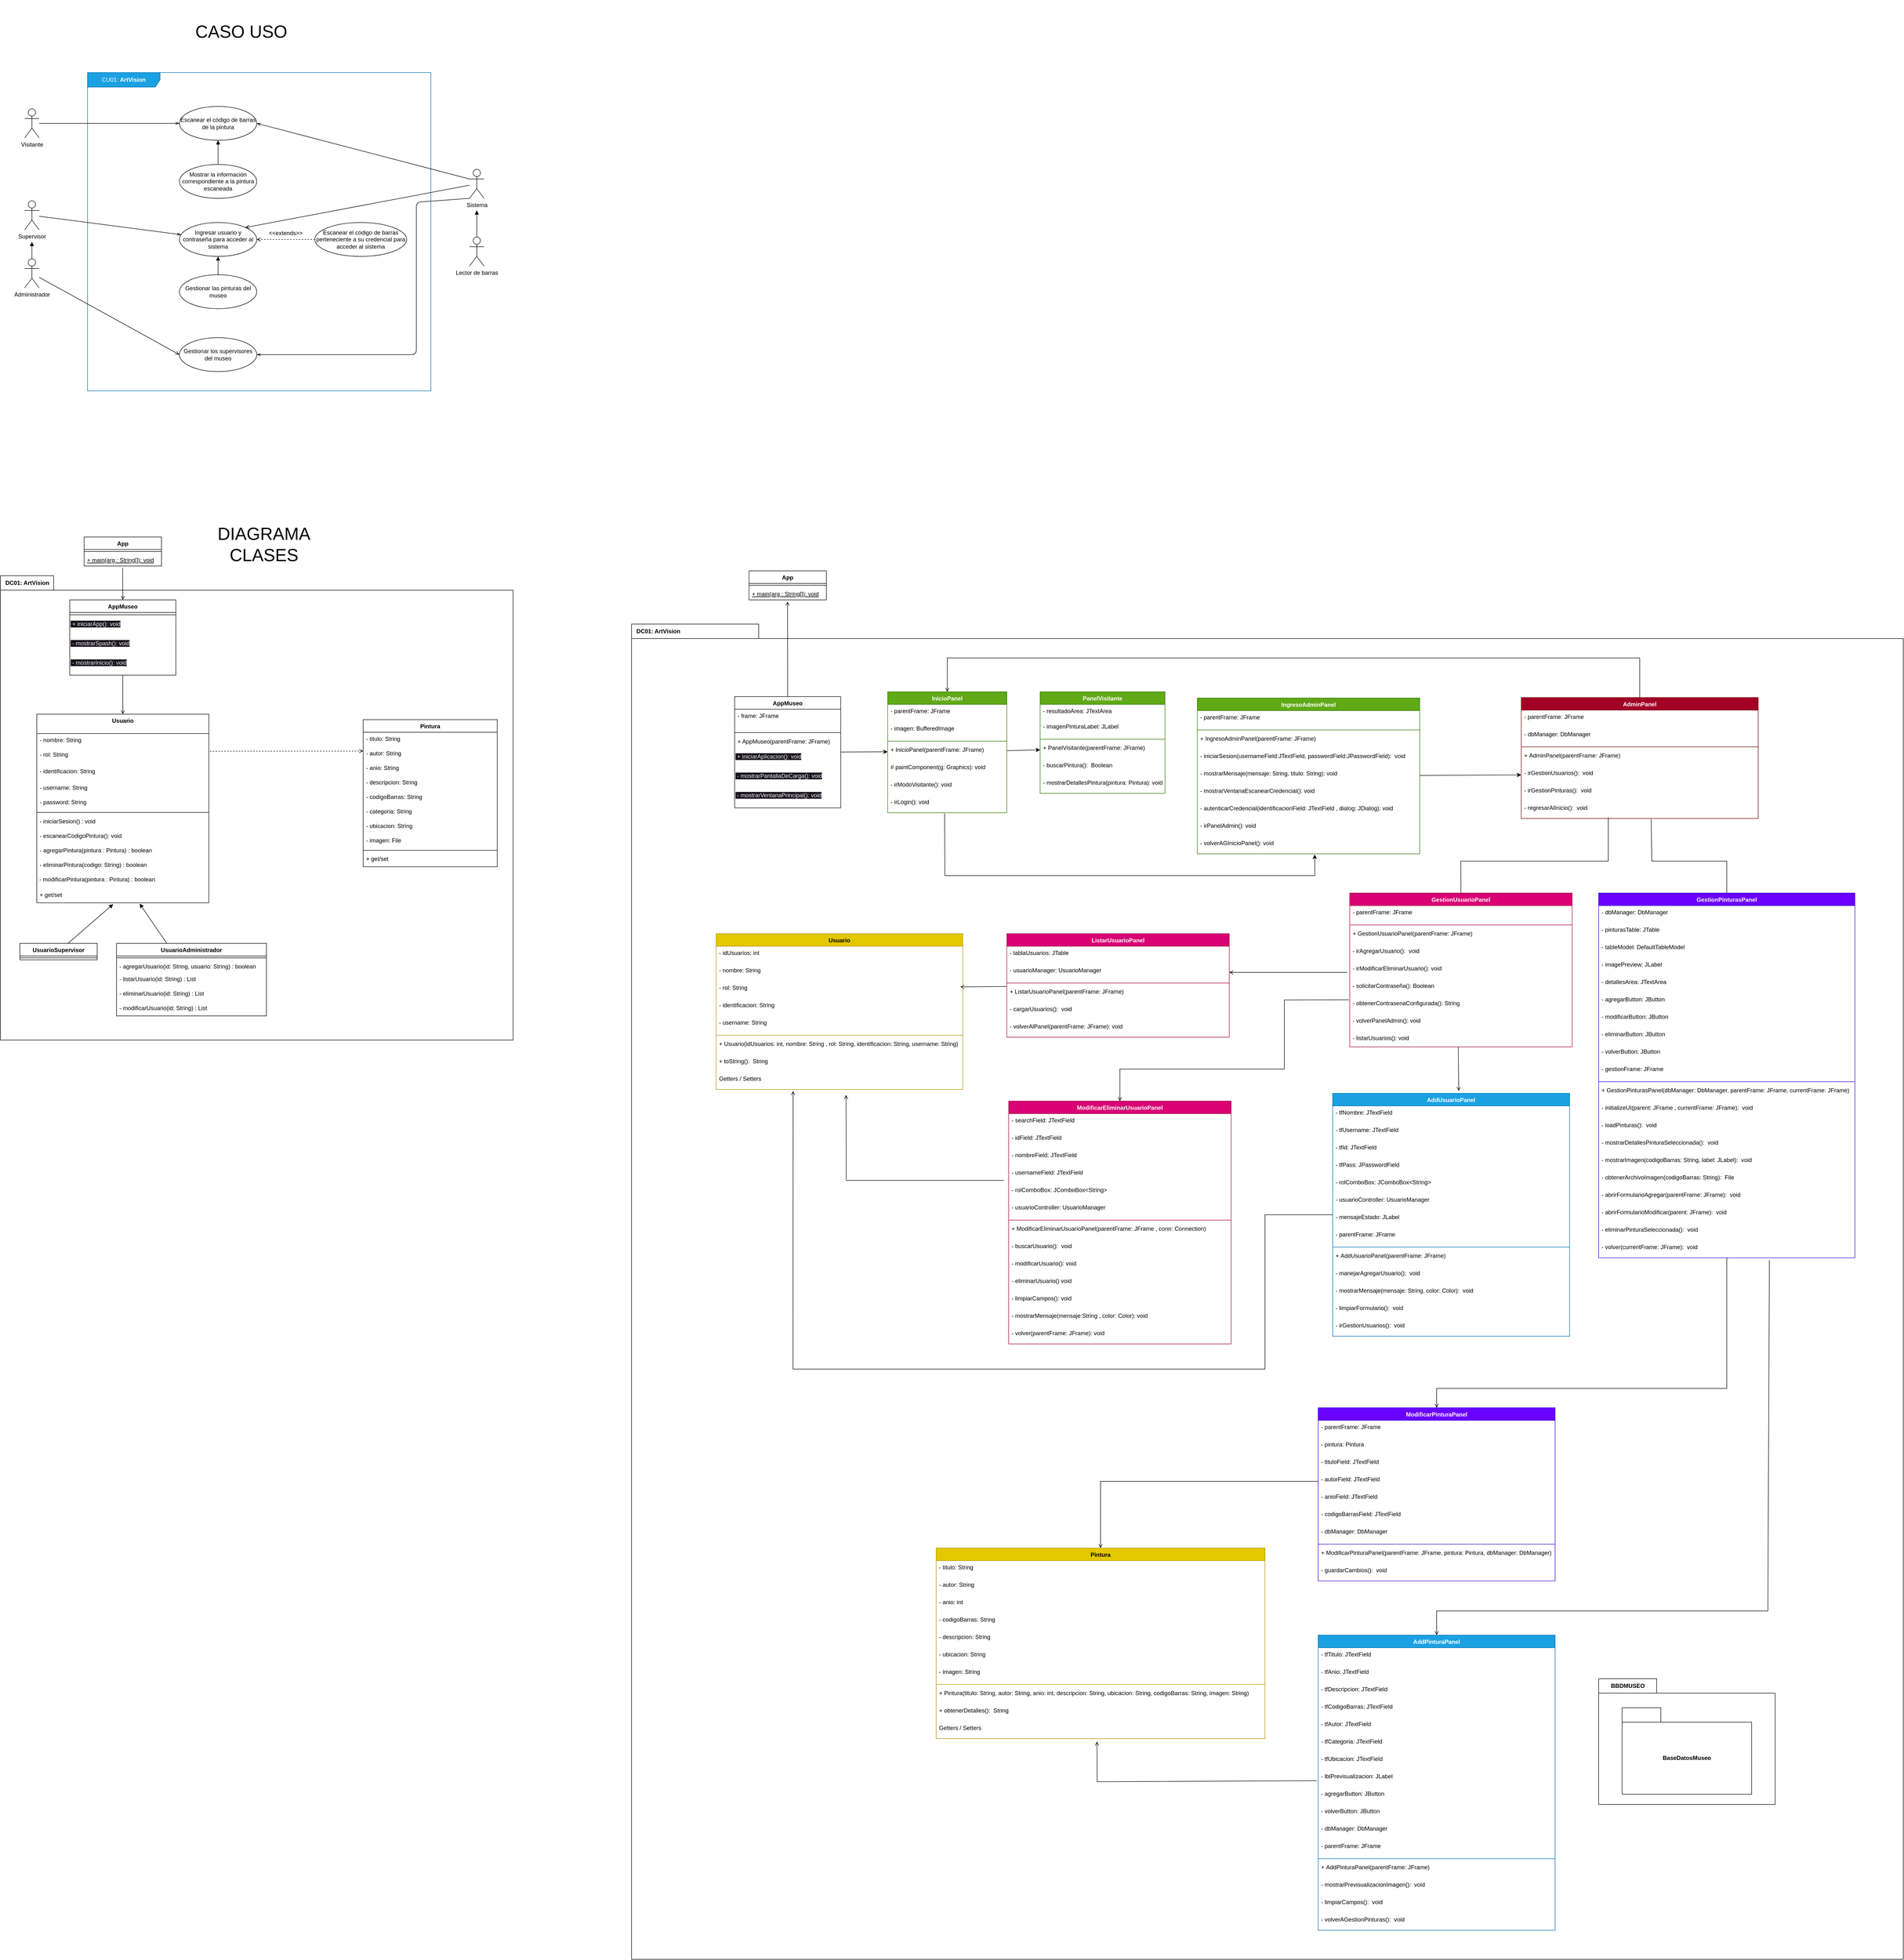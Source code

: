 <mxfile>
    <diagram id="gi0-rPl1ktNSRZwl2lJJ" name="Page-1">
        <mxGraphModel dx="4770" dy="5030" grid="1" gridSize="10" guides="1" tooltips="1" connect="1" arrows="1" fold="1" page="1" pageScale="1" pageWidth="850" pageHeight="1100" math="0" shadow="0">
            <root>
                <mxCell id="0"/>
                <mxCell id="1" parent="0"/>
                <mxCell id="2" value="&lt;span style=&quot;font-size: 36px;&quot;&gt;CASO USO&lt;/span&gt;" style="text;html=1;strokeColor=none;fillColor=none;align=center;verticalAlign=middle;whiteSpace=wrap;rounded=0;" vertex="1" parent="1">
                    <mxGeometry x="3977.68" y="-2040" width="270" height="130" as="geometry"/>
                </mxCell>
                <mxCell id="3" value="CU01:&amp;nbsp;&lt;span style=&quot;font-weight: 700;&quot;&gt;ArtVision&lt;/span&gt;" style="shape=umlFrame;whiteSpace=wrap;html=1;width=150;height=30;fillColor=#1ba1e2;fontColor=#ffffff;strokeColor=#006EAF;" vertex="1" parent="1">
                    <mxGeometry x="3795" y="-1890" width="710" height="658" as="geometry"/>
                </mxCell>
                <mxCell id="4" style="edgeStyle=none;html=1;entryX=0;entryY=0.5;entryDx=0;entryDy=0;endArrow=openThin;endFill=0;" edge="1" parent="1" source="5" target="11">
                    <mxGeometry relative="1" as="geometry">
                        <mxPoint x="3780" y="-1760" as="targetPoint"/>
                    </mxGeometry>
                </mxCell>
                <mxCell id="5" value="Visitante" style="shape=umlActor;verticalLabelPosition=bottom;verticalAlign=top;html=1;" vertex="1" parent="1">
                    <mxGeometry x="3665" y="-1815" width="30" height="60" as="geometry"/>
                </mxCell>
                <mxCell id="6" style="edgeStyle=none;html=1;exitX=0.5;exitY=0.5;exitDx=0;exitDy=0;exitPerimeter=0;endArrow=block;endFill=1;" edge="1" parent="1" source="8">
                    <mxGeometry relative="1" as="geometry">
                        <mxPoint x="3680" y="-1540" as="targetPoint"/>
                    </mxGeometry>
                </mxCell>
                <mxCell id="7" style="edgeStyle=none;html=1;entryX=0;entryY=0.5;entryDx=0;entryDy=0;endArrow=open;endFill=0;" edge="1" parent="1" source="8" target="15">
                    <mxGeometry relative="1" as="geometry"/>
                </mxCell>
                <mxCell id="8" value="Administrador" style="shape=umlActor;verticalLabelPosition=bottom;verticalAlign=top;html=1;" vertex="1" parent="1">
                    <mxGeometry x="3665" y="-1505" width="30" height="60" as="geometry"/>
                </mxCell>
                <mxCell id="9" style="edgeStyle=none;html=1;endArrow=openThin;endFill=0;" edge="1" parent="1" source="10" target="12">
                    <mxGeometry relative="1" as="geometry"/>
                </mxCell>
                <mxCell id="10" value="Supervisor" style="shape=umlActor;verticalLabelPosition=bottom;verticalAlign=top;html=1;" vertex="1" parent="1">
                    <mxGeometry x="3665" y="-1625" width="30" height="60" as="geometry"/>
                </mxCell>
                <mxCell id="11" value="Escanear el código de barras de la pintura" style="ellipse;whiteSpace=wrap;html=1;" vertex="1" parent="1">
                    <mxGeometry x="3985" y="-1820" width="160" height="70" as="geometry"/>
                </mxCell>
                <mxCell id="12" value="Ingresar usuario y contraseña para acceder al sistema" style="ellipse;whiteSpace=wrap;html=1;" vertex="1" parent="1">
                    <mxGeometry x="3985" y="-1580" width="160" height="70" as="geometry"/>
                </mxCell>
                <mxCell id="13" style="edgeStyle=none;html=1;endArrow=block;endFill=1;" edge="1" parent="1" source="14" target="12">
                    <mxGeometry relative="1" as="geometry"/>
                </mxCell>
                <mxCell id="14" value="Gestionar las pinturas del museo" style="ellipse;whiteSpace=wrap;html=1;" vertex="1" parent="1">
                    <mxGeometry x="3985" y="-1472" width="160" height="70" as="geometry"/>
                </mxCell>
                <mxCell id="15" value="Gestionar los supervisores del museo" style="ellipse;whiteSpace=wrap;html=1;" vertex="1" parent="1">
                    <mxGeometry x="3985" y="-1342" width="160" height="70" as="geometry"/>
                </mxCell>
                <mxCell id="16" style="edgeStyle=none;html=1;exitX=0;exitY=0.333;exitDx=0;exitDy=0;exitPerimeter=0;entryX=1;entryY=0.5;entryDx=0;entryDy=0;endArrow=openThin;endFill=0;" edge="1" parent="1" source="19" target="11">
                    <mxGeometry relative="1" as="geometry">
                        <mxPoint x="4485" y="-1655" as="targetPoint"/>
                    </mxGeometry>
                </mxCell>
                <mxCell id="17" style="edgeStyle=none;html=1;entryX=1;entryY=0.5;entryDx=0;entryDy=0;endArrow=openThin;endFill=0;exitX=0;exitY=1;exitDx=0;exitDy=0;exitPerimeter=0;" edge="1" parent="1" source="19" target="15">
                    <mxGeometry relative="1" as="geometry">
                        <Array as="points">
                            <mxPoint x="4475" y="-1622"/>
                            <mxPoint x="4475" y="-1307"/>
                        </Array>
                    </mxGeometry>
                </mxCell>
                <mxCell id="18" style="edgeStyle=none;html=1;entryX=1;entryY=0;entryDx=0;entryDy=0;endArrow=open;endFill=0;" edge="1" parent="1" source="19" target="12">
                    <mxGeometry relative="1" as="geometry"/>
                </mxCell>
                <mxCell id="19" value="Sistema" style="shape=umlActor;verticalLabelPosition=bottom;verticalAlign=top;html=1;" vertex="1" parent="1">
                    <mxGeometry x="4585" y="-1690" width="30" height="60" as="geometry"/>
                </mxCell>
                <mxCell id="20" style="edgeStyle=none;html=1;endArrow=block;endFill=1;" edge="1" parent="1" source="21">
                    <mxGeometry relative="1" as="geometry">
                        <mxPoint x="4600" y="-1605" as="targetPoint"/>
                    </mxGeometry>
                </mxCell>
                <mxCell id="21" value="Lector de barras" style="shape=umlActor;verticalLabelPosition=bottom;verticalAlign=top;html=1;" vertex="1" parent="1">
                    <mxGeometry x="4585" y="-1550" width="30" height="60" as="geometry"/>
                </mxCell>
                <mxCell id="22" style="edgeStyle=none;html=1;entryX=0.5;entryY=1;entryDx=0;entryDy=0;endArrow=block;endFill=1;" edge="1" parent="1" source="23" target="11">
                    <mxGeometry relative="1" as="geometry"/>
                </mxCell>
                <mxCell id="23" value="Mostrar la información correspondiente a la pintura escaneada" style="ellipse;whiteSpace=wrap;html=1;" vertex="1" parent="1">
                    <mxGeometry x="3985" y="-1700" width="160" height="70" as="geometry"/>
                </mxCell>
                <mxCell id="24" style="edgeStyle=none;html=1;entryX=1;entryY=0.5;entryDx=0;entryDy=0;endArrow=open;endFill=0;dashed=1;" edge="1" parent="1" source="25" target="12">
                    <mxGeometry relative="1" as="geometry"/>
                </mxCell>
                <mxCell id="25" value="Escanear el código de barras perteneciente a su credencial para acceder al sistema" style="ellipse;whiteSpace=wrap;html=1;" vertex="1" parent="1">
                    <mxGeometry x="4265" y="-1580" width="190" height="70" as="geometry"/>
                </mxCell>
                <mxCell id="26" value="&amp;lt;&amp;lt;extends&amp;gt;&amp;gt;" style="text;html=1;strokeColor=none;fillColor=none;align=center;verticalAlign=middle;whiteSpace=wrap;rounded=0;" vertex="1" parent="1">
                    <mxGeometry x="4175" y="-1573" width="60" height="30" as="geometry"/>
                </mxCell>
                <mxCell id="27" value="DC01: ArtVision" style="shape=folder;fontStyle=1;tabWidth=110;tabHeight=30;tabPosition=left;html=1;boundedLbl=1;labelInHeader=1;container=1;collapsible=0;" vertex="1" parent="1">
                    <mxGeometry x="3615" y="-850" width="1060" height="960" as="geometry"/>
                </mxCell>
                <mxCell id="28" value="" style="html=1;strokeColor=none;resizeWidth=1;resizeHeight=1;fillColor=none;part=1;connectable=0;allowArrows=0;deletable=0;" vertex="1" parent="27">
                    <mxGeometry width="1060" height="672.0" relative="1" as="geometry">
                        <mxPoint y="30" as="offset"/>
                    </mxGeometry>
                </mxCell>
                <mxCell id="29" style="edgeStyle=none;rounded=0;html=1;entryX=0.498;entryY=1.141;entryDx=0;entryDy=0;entryPerimeter=0;endArrow=none;endFill=0;exitX=0.5;exitY=0;exitDx=0;exitDy=0;startArrow=open;startFill=0;" edge="1" parent="1" source="69" target="68">
                    <mxGeometry relative="1" as="geometry">
                        <mxPoint x="3868" y="-740" as="sourcePoint"/>
                    </mxGeometry>
                </mxCell>
                <mxCell id="30" style="edgeStyle=none;html=1;entryX=0.5;entryY=1;entryDx=0;entryDy=0;endArrow=none;endFill=0;startArrow=open;startFill=0;" edge="1" parent="1" source="31" target="73">
                    <mxGeometry relative="1" as="geometry"/>
                </mxCell>
                <mxCell id="31" value="Usuario" style="swimlane;fontStyle=1;align=center;verticalAlign=top;childLayout=stackLayout;horizontal=1;startSize=40;horizontalStack=0;resizeParent=1;resizeParentMax=0;resizeLast=0;collapsible=1;marginBottom=0;" vertex="1" parent="1">
                    <mxGeometry x="3690.08" y="-563.784" width="355.76" height="390.0" as="geometry"/>
                </mxCell>
                <mxCell id="32" value="- nombre: String" style="text;strokeColor=none;fillColor=none;align=left;verticalAlign=top;spacingLeft=4;spacingRight=4;overflow=hidden;rotatable=0;points=[[0,0.5],[1,0.5]];portConstraint=eastwest;" vertex="1" parent="31">
                    <mxGeometry y="40" width="355.76" height="30" as="geometry"/>
                </mxCell>
                <mxCell id="33" value="- rol: String" style="text;strokeColor=none;fillColor=none;align=left;verticalAlign=top;spacingLeft=4;spacingRight=4;overflow=hidden;rotatable=0;points=[[0,0.5],[1,0.5]];portConstraint=eastwest;" vertex="1" parent="31">
                    <mxGeometry y="70" width="355.76" height="34.17" as="geometry"/>
                </mxCell>
                <mxCell id="34" value="- identificacion: String" style="text;strokeColor=none;fillColor=none;align=left;verticalAlign=top;spacingLeft=4;spacingRight=4;overflow=hidden;rotatable=0;points=[[0,0.5],[1,0.5]];portConstraint=eastwest;" vertex="1" parent="31">
                    <mxGeometry y="104.17" width="355.76" height="34.17" as="geometry"/>
                </mxCell>
                <mxCell id="35" value="- username: String" style="text;strokeColor=none;fillColor=none;align=left;verticalAlign=top;spacingLeft=4;spacingRight=4;overflow=hidden;rotatable=0;points=[[0,0.5],[1,0.5]];portConstraint=eastwest;" vertex="1" parent="31">
                    <mxGeometry y="138.34" width="355.76" height="30" as="geometry"/>
                </mxCell>
                <mxCell id="36" value="- password: String" style="text;strokeColor=none;fillColor=none;align=left;verticalAlign=top;spacingLeft=4;spacingRight=4;overflow=hidden;rotatable=0;points=[[0,0.5],[1,0.5]];portConstraint=eastwest;" vertex="1" parent="31">
                    <mxGeometry y="168.34" width="355.76" height="30" as="geometry"/>
                </mxCell>
                <mxCell id="37" value="" style="line;strokeWidth=1;fillColor=none;align=left;verticalAlign=middle;spacingTop=-1;spacingLeft=3;spacingRight=3;rotatable=0;labelPosition=right;points=[];portConstraint=eastwest;strokeColor=inherit;" vertex="1" parent="31">
                    <mxGeometry y="198.34" width="355.76" height="9.67" as="geometry"/>
                </mxCell>
                <mxCell id="38" value="- iniciarSesion() : void" style="text;strokeColor=none;fillColor=none;align=left;verticalAlign=top;spacingLeft=4;spacingRight=4;overflow=hidden;rotatable=0;points=[[0,0.5],[1,0.5]];portConstraint=eastwest;" vertex="1" parent="31">
                    <mxGeometry y="208.01" width="355.76" height="30" as="geometry"/>
                </mxCell>
                <mxCell id="39" value="- escanearCodigoPintura(): void" style="text;strokeColor=none;fillColor=none;align=left;verticalAlign=top;spacingLeft=4;spacingRight=4;overflow=hidden;rotatable=0;points=[[0,0.5],[1,0.5]];portConstraint=eastwest;" vertex="1" parent="31">
                    <mxGeometry y="238.01" width="355.76" height="30" as="geometry"/>
                </mxCell>
                <mxCell id="40" value="- agregarPintura(pintura : Pintura) : boolean" style="text;strokeColor=none;fillColor=none;align=left;verticalAlign=top;spacingLeft=4;spacingRight=4;overflow=hidden;rotatable=0;points=[[0,0.5],[1,0.5]];portConstraint=eastwest;" vertex="1" parent="31">
                    <mxGeometry y="268.01" width="355.76" height="30" as="geometry"/>
                </mxCell>
                <mxCell id="41" value="- eliminarPintura(codigo: String) : boolean" style="text;strokeColor=none;fillColor=none;align=left;verticalAlign=top;spacingLeft=4;spacingRight=4;overflow=hidden;rotatable=0;points=[[0,0.5],[1,0.5]];portConstraint=eastwest;" vertex="1" parent="31">
                    <mxGeometry y="298.01" width="355.76" height="30" as="geometry"/>
                </mxCell>
                <mxCell id="42" value="&lt;span style=&quot;&quot;&gt;&amp;nbsp;- modificarPintura(pintura : Pintura) : boolean&lt;/span&gt;" style="text;whiteSpace=wrap;html=1;" vertex="1" parent="31">
                    <mxGeometry y="328.01" width="355.76" height="31.99" as="geometry"/>
                </mxCell>
                <mxCell id="43" value="+ get/set" style="text;strokeColor=none;fillColor=none;align=left;verticalAlign=top;spacingLeft=4;spacingRight=4;overflow=hidden;rotatable=0;points=[[0,0.5],[1,0.5]];portConstraint=eastwest;" vertex="1" parent="31">
                    <mxGeometry y="360.0" width="355.76" height="30" as="geometry"/>
                </mxCell>
                <mxCell id="44" style="edgeStyle=none;html=1;entryX=0.444;entryY=1.093;entryDx=0;entryDy=0;entryPerimeter=0;endArrow=block;endFill=1;" edge="1" parent="1" source="45" target="43">
                    <mxGeometry relative="1" as="geometry"/>
                </mxCell>
                <mxCell id="45" value="UsuarioSupervisor" style="swimlane;fontStyle=1;align=center;verticalAlign=top;childLayout=stackLayout;horizontal=1;startSize=26;horizontalStack=0;resizeParent=1;resizeParentMax=0;resizeLast=0;collapsible=1;marginBottom=0;" vertex="1" parent="1">
                    <mxGeometry x="3655" y="-90.0" width="160" height="34" as="geometry"/>
                </mxCell>
                <mxCell id="46" value="" style="line;strokeWidth=1;fillColor=none;align=left;verticalAlign=middle;spacingTop=-1;spacingLeft=3;spacingRight=3;rotatable=0;labelPosition=right;points=[];portConstraint=eastwest;strokeColor=inherit;" vertex="1" parent="45">
                    <mxGeometry y="26" width="160" height="8" as="geometry"/>
                </mxCell>
                <mxCell id="47" style="edgeStyle=none;html=1;entryX=0.598;entryY=1.059;entryDx=0;entryDy=0;entryPerimeter=0;endArrow=block;endFill=1;" edge="1" parent="1" source="48" target="43">
                    <mxGeometry relative="1" as="geometry"/>
                </mxCell>
                <mxCell id="48" value="UsuarioAdministrador" style="swimlane;fontStyle=1;align=center;verticalAlign=top;childLayout=stackLayout;horizontal=1;startSize=26;horizontalStack=0;resizeParent=1;resizeParentMax=0;resizeLast=0;collapsible=1;marginBottom=0;" vertex="1" parent="1">
                    <mxGeometry x="3855" y="-90.0" width="310" height="150" as="geometry"/>
                </mxCell>
                <mxCell id="49" value="" style="line;strokeWidth=1;fillColor=none;align=left;verticalAlign=middle;spacingTop=-1;spacingLeft=3;spacingRight=3;rotatable=0;labelPosition=right;points=[];portConstraint=eastwest;strokeColor=inherit;" vertex="1" parent="48">
                    <mxGeometry y="26" width="310" height="8" as="geometry"/>
                </mxCell>
                <mxCell id="50" value="- agregarUsuario(id: String, usuario: String) : boolean " style="text;strokeColor=none;fillColor=none;align=left;verticalAlign=top;spacingLeft=4;spacingRight=4;overflow=hidden;rotatable=0;points=[[0,0.5],[1,0.5]];portConstraint=eastwest;" vertex="1" parent="48">
                    <mxGeometry y="34" width="310" height="26" as="geometry"/>
                </mxCell>
                <mxCell id="51" value="- listarUsuario(id: String) : List" style="text;strokeColor=none;fillColor=none;align=left;verticalAlign=top;spacingLeft=4;spacingRight=4;overflow=hidden;rotatable=0;points=[[0,0.5],[1,0.5]];portConstraint=eastwest;" vertex="1" parent="48">
                    <mxGeometry y="60" width="310" height="30" as="geometry"/>
                </mxCell>
                <mxCell id="52" value="- eliminarUsuario(id: String) : List" style="text;strokeColor=none;fillColor=none;align=left;verticalAlign=top;spacingLeft=4;spacingRight=4;overflow=hidden;rotatable=0;points=[[0,0.5],[1,0.5]];portConstraint=eastwest;" vertex="1" parent="48">
                    <mxGeometry y="90" width="310" height="30" as="geometry"/>
                </mxCell>
                <mxCell id="53" value="- modificarUsuario(id: String) : List" style="text;strokeColor=none;fillColor=none;align=left;verticalAlign=top;spacingLeft=4;spacingRight=4;overflow=hidden;rotatable=0;points=[[0,0.5],[1,0.5]];portConstraint=eastwest;" vertex="1" parent="48">
                    <mxGeometry y="120" width="310" height="30" as="geometry"/>
                </mxCell>
                <mxCell id="54" style="edgeStyle=none;html=1;startArrow=open;startFill=0;endArrow=none;endFill=0;exitX=0;exitY=0.487;exitDx=0;exitDy=0;exitPerimeter=0;entryX=0.998;entryY=0.194;entryDx=0;entryDy=0;entryPerimeter=0;dashed=1;" edge="1" parent="1" target="33">
                    <mxGeometry relative="1" as="geometry">
                        <mxPoint x="4364.999" y="-487.45" as="sourcePoint"/>
                        <mxPoint x="4055" y="-480" as="targetPoint"/>
                    </mxGeometry>
                </mxCell>
                <mxCell id="55" value="Pintura" style="swimlane;fontStyle=1;align=center;verticalAlign=top;childLayout=stackLayout;horizontal=1;startSize=26;horizontalStack=0;resizeParent=1;resizeParentMax=0;resizeLast=0;collapsible=1;marginBottom=0;" vertex="1" parent="1">
                    <mxGeometry x="4364.999" y="-552.41" width="277.232" height="304" as="geometry"/>
                </mxCell>
                <mxCell id="56" value="- titulo: String" style="text;strokeColor=none;fillColor=none;align=left;verticalAlign=top;spacingLeft=4;spacingRight=4;overflow=hidden;rotatable=0;points=[[0,0.5],[1,0.5]];portConstraint=eastwest;" vertex="1" parent="55">
                    <mxGeometry y="26" width="277.232" height="30" as="geometry"/>
                </mxCell>
                <mxCell id="57" value="- autor: String" style="text;strokeColor=none;fillColor=none;align=left;verticalAlign=top;spacingLeft=4;spacingRight=4;overflow=hidden;rotatable=0;points=[[0,0.5],[1,0.5]];portConstraint=eastwest;" vertex="1" parent="55">
                    <mxGeometry y="56" width="277.232" height="30" as="geometry"/>
                </mxCell>
                <mxCell id="58" value="- anio: String" style="text;strokeColor=none;fillColor=none;align=left;verticalAlign=top;spacingLeft=4;spacingRight=4;overflow=hidden;rotatable=0;points=[[0,0.5],[1,0.5]];portConstraint=eastwest;" vertex="1" parent="55">
                    <mxGeometry y="86" width="277.232" height="30" as="geometry"/>
                </mxCell>
                <mxCell id="59" value="- descripcion: String" style="text;strokeColor=none;fillColor=none;align=left;verticalAlign=top;spacingLeft=4;spacingRight=4;overflow=hidden;rotatable=0;points=[[0,0.5],[1,0.5]];portConstraint=eastwest;" vertex="1" parent="55">
                    <mxGeometry y="116" width="277.232" height="30" as="geometry"/>
                </mxCell>
                <mxCell id="60" value="- codigoBarras: String" style="text;strokeColor=none;fillColor=none;align=left;verticalAlign=top;spacingLeft=4;spacingRight=4;overflow=hidden;rotatable=0;points=[[0,0.5],[1,0.5]];portConstraint=eastwest;" vertex="1" parent="55">
                    <mxGeometry y="146" width="277.232" height="30" as="geometry"/>
                </mxCell>
                <mxCell id="61" value="- categoria: String" style="text;strokeColor=none;fillColor=none;align=left;verticalAlign=top;spacingLeft=4;spacingRight=4;overflow=hidden;rotatable=0;points=[[0,0.5],[1,0.5]];portConstraint=eastwest;" vertex="1" parent="55">
                    <mxGeometry y="176" width="277.232" height="30" as="geometry"/>
                </mxCell>
                <mxCell id="62" value="- ubicacion: String" style="text;strokeColor=none;fillColor=none;align=left;verticalAlign=top;spacingLeft=4;spacingRight=4;overflow=hidden;rotatable=0;points=[[0,0.5],[1,0.5]];portConstraint=eastwest;" vertex="1" parent="55">
                    <mxGeometry y="206" width="277.232" height="30" as="geometry"/>
                </mxCell>
                <mxCell id="63" value="- imagen: File" style="text;strokeColor=none;fillColor=none;align=left;verticalAlign=top;spacingLeft=4;spacingRight=4;overflow=hidden;rotatable=0;points=[[0,0.5],[1,0.5]];portConstraint=eastwest;" vertex="1" parent="55">
                    <mxGeometry y="236" width="277.232" height="30" as="geometry"/>
                </mxCell>
                <mxCell id="64" value="" style="line;strokeWidth=1;fillColor=none;align=left;verticalAlign=middle;spacingTop=-1;spacingLeft=3;spacingRight=3;rotatable=0;labelPosition=right;points=[];portConstraint=eastwest;strokeColor=inherit;" vertex="1" parent="55">
                    <mxGeometry y="266" width="277.232" height="8" as="geometry"/>
                </mxCell>
                <mxCell id="65" value="+ get/set" style="text;strokeColor=none;fillColor=none;align=left;verticalAlign=top;spacingLeft=4;spacingRight=4;overflow=hidden;rotatable=0;points=[[0,0.5],[1,0.5]];portConstraint=eastwest;" vertex="1" parent="55">
                    <mxGeometry y="274" width="277.232" height="30" as="geometry"/>
                </mxCell>
                <mxCell id="66" value="App" style="swimlane;fontStyle=1;align=center;verticalAlign=top;childLayout=stackLayout;horizontal=1;startSize=26;horizontalStack=0;resizeParent=1;resizeParentMax=0;resizeLast=0;collapsible=1;marginBottom=0;" vertex="1" parent="1">
                    <mxGeometry x="3787.96" y="-930.0" width="160" height="60" as="geometry"/>
                </mxCell>
                <mxCell id="67" value="" style="line;strokeWidth=1;fillColor=none;align=left;verticalAlign=middle;spacingTop=-1;spacingLeft=3;spacingRight=3;rotatable=0;labelPosition=right;points=[];portConstraint=eastwest;strokeColor=inherit;" vertex="1" parent="66">
                    <mxGeometry y="26" width="160" height="8" as="geometry"/>
                </mxCell>
                <mxCell id="68" value="+ main(arg : String[]): void" style="text;strokeColor=none;fillColor=none;align=left;verticalAlign=top;spacingLeft=4;spacingRight=4;overflow=hidden;rotatable=0;points=[[0,0.5],[1,0.5]];portConstraint=eastwest;fontStyle=4" vertex="1" parent="66">
                    <mxGeometry y="34" width="160" height="26" as="geometry"/>
                </mxCell>
                <mxCell id="69" value="AppMuseo" style="swimlane;fontStyle=1;align=center;verticalAlign=top;childLayout=stackLayout;horizontal=1;startSize=26;horizontalStack=0;resizeParent=1;resizeParentMax=0;resizeLast=0;collapsible=1;marginBottom=0;" vertex="1" parent="1">
                    <mxGeometry x="3758.239" y="-800.001" width="219.44" height="155.67" as="geometry"/>
                </mxCell>
                <mxCell id="70" value="" style="line;strokeWidth=1;fillColor=none;align=left;verticalAlign=middle;spacingTop=-1;spacingLeft=3;spacingRight=3;rotatable=0;labelPosition=right;points=[];portConstraint=eastwest;strokeColor=inherit;" vertex="1" parent="69">
                    <mxGeometry y="26" width="219.44" height="9.67" as="geometry"/>
                </mxCell>
                <mxCell id="71" value="&lt;span style=&quot;color: rgb(240, 240, 240); font-family: Helvetica; font-size: 12px; font-style: normal; font-variant-ligatures: normal; font-variant-caps: normal; font-weight: 400; letter-spacing: normal; orphans: 2; text-align: left; text-indent: 0px; text-transform: none; widows: 2; word-spacing: 0px; -webkit-text-stroke-width: 0px; background-color: rgb(24, 20, 29); text-decoration-thickness: initial; text-decoration-style: initial; text-decoration-color: initial; float: none; display: inline !important;&quot;&gt;&amp;nbsp;+ iniciarApp(): void&lt;/span&gt;" style="text;whiteSpace=wrap;html=1;" vertex="1" parent="69">
                    <mxGeometry y="35.67" width="219.44" height="40" as="geometry"/>
                </mxCell>
                <mxCell id="72" value="&lt;span style=&quot;color: rgb(240, 240, 240); font-family: Helvetica; font-size: 12px; font-style: normal; font-variant-ligatures: normal; font-variant-caps: normal; font-weight: 400; letter-spacing: normal; orphans: 2; text-align: left; text-indent: 0px; text-transform: none; widows: 2; word-spacing: 0px; -webkit-text-stroke-width: 0px; background-color: rgb(24, 20, 29); text-decoration-thickness: initial; text-decoration-style: initial; text-decoration-color: initial; float: none; display: inline !important;&quot;&gt;&amp;nbsp;- mostrarSpash(): void&lt;/span&gt;" style="text;whiteSpace=wrap;html=1;" vertex="1" parent="69">
                    <mxGeometry y="75.67" width="219.44" height="40" as="geometry"/>
                </mxCell>
                <mxCell id="73" value="&lt;span style=&quot;color: rgb(240, 240, 240); font-family: Helvetica; font-size: 12px; font-style: normal; font-variant-ligatures: normal; font-variant-caps: normal; font-weight: 400; letter-spacing: normal; orphans: 2; text-align: left; text-indent: 0px; text-transform: none; widows: 2; word-spacing: 0px; -webkit-text-stroke-width: 0px; background-color: rgb(24, 20, 29); text-decoration-thickness: initial; text-decoration-style: initial; text-decoration-color: initial; float: none; display: inline !important;&quot;&gt;&amp;nbsp;- mostrarInicio(): void&lt;/span&gt;" style="text;whiteSpace=wrap;html=1;" vertex="1" parent="69">
                    <mxGeometry y="115.67" width="219.44" height="40" as="geometry"/>
                </mxCell>
                <mxCell id="74" value="&lt;span style=&quot;font-size: 36px;&quot;&gt;DIAGRAMA CLASES&lt;/span&gt;" style="text;html=1;strokeColor=none;fillColor=none;align=center;verticalAlign=middle;whiteSpace=wrap;rounded=0;" vertex="1" parent="1">
                    <mxGeometry x="4025" y="-980" width="270" height="130" as="geometry"/>
                </mxCell>
                <mxCell id="75" value="DC01: ArtVision" style="shape=folder;fontStyle=1;tabWidth=110;tabHeight=30;tabPosition=left;html=1;boundedLbl=1;labelInHeader=1;container=1;collapsible=0;" vertex="1" parent="1">
                    <mxGeometry x="4920" y="-750" width="2630" height="2760" as="geometry"/>
                </mxCell>
                <mxCell id="76" value="" style="html=1;strokeColor=none;resizeWidth=1;resizeHeight=1;fillColor=none;part=1;connectable=0;allowArrows=0;deletable=0;" vertex="1" parent="75">
                    <mxGeometry width="2630" height="1932.0" relative="1" as="geometry">
                        <mxPoint y="30" as="offset"/>
                    </mxGeometry>
                </mxCell>
                <mxCell id="77" style="edgeStyle=none;rounded=0;html=1;entryX=0.498;entryY=1.141;entryDx=0;entryDy=0;entryPerimeter=0;endArrow=open;endFill=0;" edge="1" parent="1" source="79" target="99">
                    <mxGeometry relative="1" as="geometry"/>
                </mxCell>
                <mxCell id="78" style="edgeStyle=none;html=1;entryX=0;entryY=0.5;entryDx=0;entryDy=0;" edge="1" parent="1" source="79" target="93">
                    <mxGeometry relative="1" as="geometry"/>
                </mxCell>
                <mxCell id="79" value="AppMuseo" style="swimlane;fontStyle=1;align=center;verticalAlign=top;childLayout=stackLayout;horizontal=1;startSize=26;horizontalStack=0;resizeParent=1;resizeParentMax=0;resizeLast=0;collapsible=1;marginBottom=0;" vertex="1" parent="1">
                    <mxGeometry x="5133.239" y="-600.001" width="219.44" height="229.997" as="geometry"/>
                </mxCell>
                <mxCell id="80" value="- frame: JFrame" style="text;strokeColor=none;fillColor=none;align=left;verticalAlign=top;spacingLeft=4;spacingRight=4;overflow=hidden;rotatable=0;points=[[0,0.5],[1,0.5]];portConstraint=eastwest;fontStyle=0" vertex="1" parent="79">
                    <mxGeometry y="26" width="219.44" height="43.516" as="geometry"/>
                </mxCell>
                <mxCell id="81" value="" style="line;strokeWidth=1;fillColor=none;align=left;verticalAlign=middle;spacingTop=-1;spacingLeft=3;spacingRight=3;rotatable=0;labelPosition=right;points=[];portConstraint=eastwest;strokeColor=inherit;" vertex="1" parent="79">
                    <mxGeometry y="69.516" width="219.44" height="9.67" as="geometry"/>
                </mxCell>
                <mxCell id="82" value="+ AppMuseo(parentFrame: JFrame)" style="text;strokeColor=none;fillColor=none;align=left;verticalAlign=top;spacingLeft=4;spacingRight=4;overflow=hidden;rotatable=0;points=[[0,0.5],[1,0.5]];portConstraint=eastwest;fontStyle=0" vertex="1" parent="79">
                    <mxGeometry y="79.187" width="219.44" height="30.81" as="geometry"/>
                </mxCell>
                <mxCell id="83" value="&lt;span style=&quot;color: rgb(240, 240, 240); font-family: Helvetica; font-size: 12px; font-style: normal; font-variant-ligatures: normal; font-variant-caps: normal; font-weight: 400; letter-spacing: normal; orphans: 2; text-align: left; text-indent: 0px; text-transform: none; widows: 2; word-spacing: 0px; -webkit-text-stroke-width: 0px; background-color: rgb(24, 20, 29); text-decoration-thickness: initial; text-decoration-style: initial; text-decoration-color: initial; float: none; display: inline !important;&quot;&gt;&amp;nbsp;+ iniciarAplicacion(): void&lt;/span&gt;" style="text;whiteSpace=wrap;html=1;" vertex="1" parent="79">
                    <mxGeometry y="109.997" width="219.44" height="40" as="geometry"/>
                </mxCell>
                <mxCell id="84" value="&lt;span style=&quot;color: rgb(240, 240, 240); font-family: Helvetica; font-size: 12px; font-style: normal; font-variant-ligatures: normal; font-variant-caps: normal; font-weight: 400; letter-spacing: normal; orphans: 2; text-align: left; text-indent: 0px; text-transform: none; widows: 2; word-spacing: 0px; -webkit-text-stroke-width: 0px; background-color: rgb(24, 20, 29); text-decoration-thickness: initial; text-decoration-style: initial; text-decoration-color: initial; float: none; display: inline !important;&quot;&gt;&amp;nbsp;- mostrarPantallaDeCarga(): void&lt;/span&gt;" style="text;whiteSpace=wrap;html=1;" vertex="1" parent="79">
                    <mxGeometry y="149.997" width="219.44" height="40" as="geometry"/>
                </mxCell>
                <mxCell id="85" value="&lt;span style=&quot;color: rgb(240, 240, 240); font-family: Helvetica; font-size: 12px; font-style: normal; font-variant-ligatures: normal; font-variant-caps: normal; font-weight: 400; letter-spacing: normal; orphans: 2; text-align: left; text-indent: 0px; text-transform: none; widows: 2; word-spacing: 0px; -webkit-text-stroke-width: 0px; background-color: rgb(24, 20, 29); text-decoration-thickness: initial; text-decoration-style: initial; text-decoration-color: initial; float: none; display: inline !important;&quot;&gt;&amp;nbsp;- mostrarVentanaPrincipal(): void&lt;/span&gt;" style="text;whiteSpace=wrap;html=1;" vertex="1" parent="79">
                    <mxGeometry y="189.997" width="219.44" height="40" as="geometry"/>
                </mxCell>
                <mxCell id="86" style="edgeStyle=none;html=1;entryX=0;entryY=0.5;entryDx=0;entryDy=0;" edge="1" parent="1" source="89" target="104">
                    <mxGeometry relative="1" as="geometry"/>
                </mxCell>
                <mxCell id="87" style="edgeStyle=none;html=1;entryX=0.528;entryY=1.044;entryDx=0;entryDy=0;rounded=0;exitX=0.478;exitY=1.044;exitDx=0;exitDy=0;exitPerimeter=0;entryPerimeter=0;" edge="1" parent="1" source="96" target="117">
                    <mxGeometry relative="1" as="geometry">
                        <Array as="points">
                            <mxPoint x="5568" y="-230"/>
                            <mxPoint x="5910" y="-230"/>
                            <mxPoint x="6333" y="-230"/>
                        </Array>
                    </mxGeometry>
                </mxCell>
                <mxCell id="88" style="edgeStyle=none;rounded=0;html=1;entryX=0.5;entryY=0;entryDx=0;entryDy=0;startArrow=open;startFill=0;endArrow=none;endFill=0;exitX=0.5;exitY=0;exitDx=0;exitDy=0;" edge="1" parent="1" source="89" target="193">
                    <mxGeometry relative="1" as="geometry">
                        <Array as="points">
                            <mxPoint x="5573" y="-680"/>
                            <mxPoint x="6280" y="-680"/>
                            <mxPoint x="7005" y="-680"/>
                        </Array>
                    </mxGeometry>
                </mxCell>
                <mxCell id="89" value="InicioPanel" style="swimlane;fontStyle=1;align=center;verticalAlign=top;childLayout=stackLayout;horizontal=1;startSize=26;horizontalStack=0;resizeParent=1;resizeParentMax=0;resizeLast=0;collapsible=1;marginBottom=0;fillColor=#60a917;fontColor=#ffffff;strokeColor=#2D7600;" vertex="1" parent="1">
                    <mxGeometry x="5449.71" y="-610" width="246.43" height="250" as="geometry"/>
                </mxCell>
                <mxCell id="90" value="- parentFrame: JFrame" style="text;strokeColor=none;fillColor=none;align=left;verticalAlign=top;spacingLeft=4;spacingRight=4;overflow=hidden;rotatable=0;points=[[0,0.5],[1,0.5]];portConstraint=eastwest;" vertex="1" parent="89">
                    <mxGeometry y="26" width="246.43" height="36" as="geometry"/>
                </mxCell>
                <mxCell id="91" value="- imagen: BufferedImage" style="text;strokeColor=none;fillColor=none;align=left;verticalAlign=top;spacingLeft=4;spacingRight=4;overflow=hidden;rotatable=0;points=[[0,0.5],[1,0.5]];portConstraint=eastwest;" vertex="1" parent="89">
                    <mxGeometry y="62" width="246.43" height="36" as="geometry"/>
                </mxCell>
                <mxCell id="92" value="" style="line;strokeWidth=1;fillColor=none;align=left;verticalAlign=middle;spacingTop=-1;spacingLeft=3;spacingRight=3;rotatable=0;labelPosition=right;points=[];portConstraint=eastwest;strokeColor=inherit;" vertex="1" parent="89">
                    <mxGeometry y="98" width="246.43" height="8" as="geometry"/>
                </mxCell>
                <mxCell id="93" value="+ InicioPanel(parentFrame: JFrame)" style="text;strokeColor=none;fillColor=none;align=left;verticalAlign=top;spacingLeft=4;spacingRight=4;overflow=hidden;rotatable=0;points=[[0,0.5],[1,0.5]];portConstraint=eastwest;" vertex="1" parent="89">
                    <mxGeometry y="106" width="246.43" height="36" as="geometry"/>
                </mxCell>
                <mxCell id="94" value="# paintComponent(g: Graphics): void" style="text;strokeColor=none;fillColor=none;align=left;verticalAlign=top;spacingLeft=4;spacingRight=4;overflow=hidden;rotatable=0;points=[[0,0.5],[1,0.5]];portConstraint=eastwest;" vertex="1" parent="89">
                    <mxGeometry y="142" width="246.43" height="36" as="geometry"/>
                </mxCell>
                <mxCell id="95" value="- irModoVisitante(): void" style="text;strokeColor=none;fillColor=none;align=left;verticalAlign=top;spacingLeft=4;spacingRight=4;overflow=hidden;rotatable=0;points=[[0,0.5],[1,0.5]];portConstraint=eastwest;" vertex="1" parent="89">
                    <mxGeometry y="178" width="246.43" height="36" as="geometry"/>
                </mxCell>
                <mxCell id="96" value="- irLogin(): void" style="text;strokeColor=none;fillColor=none;align=left;verticalAlign=top;spacingLeft=4;spacingRight=4;overflow=hidden;rotatable=0;points=[[0,0.5],[1,0.5]];portConstraint=eastwest;" vertex="1" parent="89">
                    <mxGeometry y="214" width="246.43" height="36" as="geometry"/>
                </mxCell>
                <mxCell id="97" value="App" style="swimlane;fontStyle=1;align=center;verticalAlign=top;childLayout=stackLayout;horizontal=1;startSize=26;horizontalStack=0;resizeParent=1;resizeParentMax=0;resizeLast=0;collapsible=1;marginBottom=0;" vertex="1" parent="1">
                    <mxGeometry x="5162.96" y="-860" width="160" height="60" as="geometry"/>
                </mxCell>
                <mxCell id="98" value="" style="line;strokeWidth=1;fillColor=none;align=left;verticalAlign=middle;spacingTop=-1;spacingLeft=3;spacingRight=3;rotatable=0;labelPosition=right;points=[];portConstraint=eastwest;strokeColor=inherit;" vertex="1" parent="97">
                    <mxGeometry y="26" width="160" height="8" as="geometry"/>
                </mxCell>
                <mxCell id="99" value="+ main(arg : String[]): void" style="text;strokeColor=none;fillColor=none;align=left;verticalAlign=top;spacingLeft=4;spacingRight=4;overflow=hidden;rotatable=0;points=[[0,0.5],[1,0.5]];portConstraint=eastwest;fontStyle=4" vertex="1" parent="97">
                    <mxGeometry y="34" width="160" height="26" as="geometry"/>
                </mxCell>
                <mxCell id="100" value="PanelVisitante" style="swimlane;fontStyle=1;align=center;verticalAlign=top;childLayout=stackLayout;horizontal=1;startSize=26;horizontalStack=0;resizeParent=1;resizeParentMax=0;resizeLast=0;collapsible=1;marginBottom=0;fillColor=#60a917;fontColor=#ffffff;strokeColor=#2D7600;" vertex="1" parent="1">
                    <mxGeometry x="5765" y="-610" width="258.22" height="210" as="geometry"/>
                </mxCell>
                <mxCell id="101" value="- resultadoArea: JTextArea" style="text;strokeColor=none;fillColor=none;align=left;verticalAlign=top;spacingLeft=4;spacingRight=4;overflow=hidden;rotatable=0;points=[[0,0.5],[1,0.5]];portConstraint=eastwest;" vertex="1" parent="100">
                    <mxGeometry y="26" width="258.22" height="32" as="geometry"/>
                </mxCell>
                <mxCell id="102" value="- imagenPinturaLabel: JLabel" style="text;strokeColor=none;fillColor=none;align=left;verticalAlign=top;spacingLeft=4;spacingRight=4;overflow=hidden;rotatable=0;points=[[0,0.5],[1,0.5]];portConstraint=eastwest;" vertex="1" parent="100">
                    <mxGeometry y="58" width="258.22" height="36" as="geometry"/>
                </mxCell>
                <mxCell id="103" value="" style="line;strokeWidth=1;fillColor=none;align=left;verticalAlign=middle;spacingTop=-1;spacingLeft=3;spacingRight=3;rotatable=0;labelPosition=right;points=[];portConstraint=eastwest;strokeColor=inherit;" vertex="1" parent="100">
                    <mxGeometry y="94" width="258.22" height="8" as="geometry"/>
                </mxCell>
                <mxCell id="104" value="+ PanelVisitante(parentFrame: JFrame)" style="text;strokeColor=none;fillColor=none;align=left;verticalAlign=top;spacingLeft=4;spacingRight=4;overflow=hidden;rotatable=0;points=[[0,0.5],[1,0.5]];portConstraint=eastwest;" vertex="1" parent="100">
                    <mxGeometry y="102" width="258.22" height="36" as="geometry"/>
                </mxCell>
                <mxCell id="105" value="- buscarPintura():  Boolean" style="text;strokeColor=none;fillColor=none;align=left;verticalAlign=top;spacingLeft=4;spacingRight=4;overflow=hidden;rotatable=0;points=[[0,0.5],[1,0.5]];portConstraint=eastwest;" vertex="1" parent="100">
                    <mxGeometry y="138" width="258.22" height="36" as="geometry"/>
                </mxCell>
                <mxCell id="106" value="- mostrarDetallesPintura(pintura: Pintura): void" style="text;strokeColor=none;fillColor=none;align=left;verticalAlign=top;spacingLeft=4;spacingRight=4;overflow=hidden;rotatable=0;points=[[0,0.5],[1,0.5]];portConstraint=eastwest;" vertex="1" parent="100">
                    <mxGeometry y="174" width="258.22" height="36" as="geometry"/>
                </mxCell>
                <mxCell id="107" style="edgeStyle=none;rounded=0;html=1;entryX=0;entryY=0.5;entryDx=0;entryDy=0;" edge="1" parent="1" source="108" target="198">
                    <mxGeometry relative="1" as="geometry"/>
                </mxCell>
                <mxCell id="108" value="IngresoAdminPanel" style="swimlane;fontStyle=1;align=center;verticalAlign=top;childLayout=stackLayout;horizontal=1;startSize=26;horizontalStack=0;resizeParent=1;resizeParentMax=0;resizeLast=0;collapsible=1;marginBottom=0;fillColor=#60a917;fontColor=#ffffff;strokeColor=#2D7600;" vertex="1" parent="1">
                    <mxGeometry x="6090" y="-597.12" width="460" height="322" as="geometry"/>
                </mxCell>
                <mxCell id="109" value="- parentFrame: JFrame" style="text;strokeColor=none;fillColor=none;align=left;verticalAlign=top;spacingLeft=4;spacingRight=4;overflow=hidden;rotatable=0;points=[[0,0.5],[1,0.5]];portConstraint=eastwest;" vertex="1" parent="108">
                    <mxGeometry y="26" width="460" height="36" as="geometry"/>
                </mxCell>
                <mxCell id="110" value="" style="line;strokeWidth=1;fillColor=none;align=left;verticalAlign=middle;spacingTop=-1;spacingLeft=3;spacingRight=3;rotatable=0;labelPosition=right;points=[];portConstraint=eastwest;strokeColor=inherit;" vertex="1" parent="108">
                    <mxGeometry y="62" width="460" height="8" as="geometry"/>
                </mxCell>
                <mxCell id="111" value="+ IngresoAdminPanel(parentFrame: JFrame)" style="text;strokeColor=none;fillColor=none;align=left;verticalAlign=top;spacingLeft=4;spacingRight=4;overflow=hidden;rotatable=0;points=[[0,0.5],[1,0.5]];portConstraint=eastwest;" vertex="1" parent="108">
                    <mxGeometry y="70" width="460" height="36" as="geometry"/>
                </mxCell>
                <mxCell id="112" value="- iniciarSesion(usernameField:JTextField, passwordField:JPasswordField):  void" style="text;strokeColor=none;fillColor=none;align=left;verticalAlign=top;spacingLeft=4;spacingRight=4;overflow=hidden;rotatable=0;points=[[0,0.5],[1,0.5]];portConstraint=eastwest;" vertex="1" parent="108">
                    <mxGeometry y="106" width="460" height="36" as="geometry"/>
                </mxCell>
                <mxCell id="113" value="- mostrarMensaje(mensaje: String, titulo: String): void" style="text;strokeColor=none;fillColor=none;align=left;verticalAlign=top;spacingLeft=4;spacingRight=4;overflow=hidden;rotatable=0;points=[[0,0.5],[1,0.5]];portConstraint=eastwest;" vertex="1" parent="108">
                    <mxGeometry y="142" width="460" height="36" as="geometry"/>
                </mxCell>
                <mxCell id="114" value="- mostrarVentanaEscanearCredencial(): void" style="text;strokeColor=none;fillColor=none;align=left;verticalAlign=top;spacingLeft=4;spacingRight=4;overflow=hidden;rotatable=0;points=[[0,0.5],[1,0.5]];portConstraint=eastwest;" vertex="1" parent="108">
                    <mxGeometry y="178" width="460" height="36" as="geometry"/>
                </mxCell>
                <mxCell id="115" value="- autenticarCredencial(identificacionField: JTextField , dialog: JDialog): void" style="text;strokeColor=none;fillColor=none;align=left;verticalAlign=top;spacingLeft=4;spacingRight=4;overflow=hidden;rotatable=0;points=[[0,0.5],[1,0.5]];portConstraint=eastwest;" vertex="1" parent="108">
                    <mxGeometry y="214" width="460" height="36" as="geometry"/>
                </mxCell>
                <mxCell id="116" value="- irPanelAdmin(): void" style="text;strokeColor=none;fillColor=none;align=left;verticalAlign=top;spacingLeft=4;spacingRight=4;overflow=hidden;rotatable=0;points=[[0,0.5],[1,0.5]];portConstraint=eastwest;" vertex="1" parent="108">
                    <mxGeometry y="250" width="460" height="36" as="geometry"/>
                </mxCell>
                <mxCell id="117" value="- volverAGInicioPanel(): void" style="text;strokeColor=none;fillColor=none;align=left;verticalAlign=top;spacingLeft=4;spacingRight=4;overflow=hidden;rotatable=0;points=[[0,0.5],[1,0.5]];portConstraint=eastwest;" vertex="1" parent="108">
                    <mxGeometry y="286" width="460" height="36" as="geometry"/>
                </mxCell>
                <mxCell id="118" style="edgeStyle=none;rounded=0;html=1;entryX=0.527;entryY=1.319;entryDx=0;entryDy=0;startArrow=none;startFill=0;endArrow=open;endFill=0;entryPerimeter=0;exitX=-0.022;exitY=-0.167;exitDx=0;exitDy=0;exitPerimeter=0;" edge="1" parent="1" source="124" target="257">
                    <mxGeometry relative="1" as="geometry">
                        <Array as="points">
                            <mxPoint x="5364" y="400"/>
                        </Array>
                    </mxGeometry>
                </mxCell>
                <mxCell id="119" value="ModificarEliminarUsuarioPanel" style="swimlane;fontStyle=1;align=center;verticalAlign=top;childLayout=stackLayout;horizontal=1;startSize=26;horizontalStack=0;resizeParent=1;resizeParentMax=0;resizeLast=0;collapsible=1;marginBottom=0;fillColor=#d80073;fontColor=#ffffff;strokeColor=#A50040;" vertex="1" parent="1">
                    <mxGeometry x="5700" y="236" width="460" height="502" as="geometry"/>
                </mxCell>
                <mxCell id="120" value="- searchField: JTextField" style="text;strokeColor=none;fillColor=none;align=left;verticalAlign=top;spacingLeft=4;spacingRight=4;overflow=hidden;rotatable=0;points=[[0,0.5],[1,0.5]];portConstraint=eastwest;" vertex="1" parent="119">
                    <mxGeometry y="26" width="460" height="36" as="geometry"/>
                </mxCell>
                <mxCell id="121" value="- idField: JTextField" style="text;strokeColor=none;fillColor=none;align=left;verticalAlign=top;spacingLeft=4;spacingRight=4;overflow=hidden;rotatable=0;points=[[0,0.5],[1,0.5]];portConstraint=eastwest;" vertex="1" parent="119">
                    <mxGeometry y="62" width="460" height="36" as="geometry"/>
                </mxCell>
                <mxCell id="122" value="- nombreField: JTextField" style="text;strokeColor=none;fillColor=none;align=left;verticalAlign=top;spacingLeft=4;spacingRight=4;overflow=hidden;rotatable=0;points=[[0,0.5],[1,0.5]];portConstraint=eastwest;" vertex="1" parent="119">
                    <mxGeometry y="98" width="460" height="36" as="geometry"/>
                </mxCell>
                <mxCell id="123" value="- usernameField: JTextField" style="text;strokeColor=none;fillColor=none;align=left;verticalAlign=top;spacingLeft=4;spacingRight=4;overflow=hidden;rotatable=0;points=[[0,0.5],[1,0.5]];portConstraint=eastwest;" vertex="1" parent="119">
                    <mxGeometry y="134" width="460" height="36" as="geometry"/>
                </mxCell>
                <mxCell id="124" value="- rolComboBox: JComboBox&lt;String&gt;" style="text;strokeColor=none;fillColor=none;align=left;verticalAlign=top;spacingLeft=4;spacingRight=4;overflow=hidden;rotatable=0;points=[[0,0.5],[1,0.5]];portConstraint=eastwest;" vertex="1" parent="119">
                    <mxGeometry y="170" width="460" height="36" as="geometry"/>
                </mxCell>
                <mxCell id="125" value="- usuarioController: UsuarioManager" style="text;strokeColor=none;fillColor=none;align=left;verticalAlign=top;spacingLeft=4;spacingRight=4;overflow=hidden;rotatable=0;points=[[0,0.5],[1,0.5]];portConstraint=eastwest;" vertex="1" parent="119">
                    <mxGeometry y="206" width="460" height="36" as="geometry"/>
                </mxCell>
                <mxCell id="126" value="" style="line;strokeWidth=1;fillColor=none;align=left;verticalAlign=middle;spacingTop=-1;spacingLeft=3;spacingRight=3;rotatable=0;labelPosition=right;points=[];portConstraint=eastwest;strokeColor=inherit;" vertex="1" parent="119">
                    <mxGeometry y="242" width="460" height="8" as="geometry"/>
                </mxCell>
                <mxCell id="127" value="+ ModificarEliminarUsuarioPanel(parentFrame: JFrame , conn: Connection)" style="text;strokeColor=none;fillColor=none;align=left;verticalAlign=top;spacingLeft=4;spacingRight=4;overflow=hidden;rotatable=0;points=[[0,0.5],[1,0.5]];portConstraint=eastwest;" vertex="1" parent="119">
                    <mxGeometry y="250" width="460" height="36" as="geometry"/>
                </mxCell>
                <mxCell id="128" value="- buscarUsuario():  void" style="text;strokeColor=none;fillColor=none;align=left;verticalAlign=top;spacingLeft=4;spacingRight=4;overflow=hidden;rotatable=0;points=[[0,0.5],[1,0.5]];portConstraint=eastwest;" vertex="1" parent="119">
                    <mxGeometry y="286" width="460" height="36" as="geometry"/>
                </mxCell>
                <mxCell id="129" value="- modificarUsuario(): void" style="text;strokeColor=none;fillColor=none;align=left;verticalAlign=top;spacingLeft=4;spacingRight=4;overflow=hidden;rotatable=0;points=[[0,0.5],[1,0.5]];portConstraint=eastwest;" vertex="1" parent="119">
                    <mxGeometry y="322" width="460" height="36" as="geometry"/>
                </mxCell>
                <mxCell id="130" value="- eliminarUsuario() void" style="text;strokeColor=none;fillColor=none;align=left;verticalAlign=top;spacingLeft=4;spacingRight=4;overflow=hidden;rotatable=0;points=[[0,0.5],[1,0.5]];portConstraint=eastwest;" vertex="1" parent="119">
                    <mxGeometry y="358" width="460" height="36" as="geometry"/>
                </mxCell>
                <mxCell id="131" value="- limpiarCampos(): void" style="text;strokeColor=none;fillColor=none;align=left;verticalAlign=top;spacingLeft=4;spacingRight=4;overflow=hidden;rotatable=0;points=[[0,0.5],[1,0.5]];portConstraint=eastwest;" vertex="1" parent="119">
                    <mxGeometry y="394" width="460" height="36" as="geometry"/>
                </mxCell>
                <mxCell id="132" value="- mostrarMensaje(mensaje:String , color: Color): void" style="text;strokeColor=none;fillColor=none;align=left;verticalAlign=top;spacingLeft=4;spacingRight=4;overflow=hidden;rotatable=0;points=[[0,0.5],[1,0.5]];portConstraint=eastwest;" vertex="1" parent="119">
                    <mxGeometry y="430" width="460" height="36" as="geometry"/>
                </mxCell>
                <mxCell id="133" value="- volver(parentFrame: JFrame): void" style="text;strokeColor=none;fillColor=none;align=left;verticalAlign=top;spacingLeft=4;spacingRight=4;overflow=hidden;rotatable=0;points=[[0,0.5],[1,0.5]];portConstraint=eastwest;" vertex="1" parent="119">
                    <mxGeometry y="466" width="460" height="36" as="geometry"/>
                </mxCell>
                <mxCell id="134" style="edgeStyle=none;rounded=0;html=1;startArrow=none;startFill=0;endArrow=open;endFill=0;" edge="1" parent="1" source="135">
                    <mxGeometry relative="1" as="geometry">
                        <mxPoint x="5600" as="targetPoint"/>
                    </mxGeometry>
                </mxCell>
                <mxCell id="135" value="ListarUsuarioPanel" style="swimlane;fontStyle=1;align=center;verticalAlign=top;childLayout=stackLayout;horizontal=1;startSize=26;horizontalStack=0;resizeParent=1;resizeParentMax=0;resizeLast=0;collapsible=1;marginBottom=0;fillColor=#d80073;fontColor=#ffffff;strokeColor=#A50040;" vertex="1" parent="1">
                    <mxGeometry x="5696.14" y="-110" width="460" height="214" as="geometry"/>
                </mxCell>
                <mxCell id="136" value="- tablaUsuarios: JTable" style="text;strokeColor=none;fillColor=none;align=left;verticalAlign=top;spacingLeft=4;spacingRight=4;overflow=hidden;rotatable=0;points=[[0,0.5],[1,0.5]];portConstraint=eastwest;" vertex="1" parent="135">
                    <mxGeometry y="26" width="460" height="36" as="geometry"/>
                </mxCell>
                <mxCell id="137" value="- usuarioManager: UsuarioManager " style="text;strokeColor=none;fillColor=none;align=left;verticalAlign=top;spacingLeft=4;spacingRight=4;overflow=hidden;rotatable=0;points=[[0,0.5],[1,0.5]];portConstraint=eastwest;" vertex="1" parent="135">
                    <mxGeometry y="62" width="460" height="36" as="geometry"/>
                </mxCell>
                <mxCell id="138" value="" style="line;strokeWidth=1;fillColor=none;align=left;verticalAlign=middle;spacingTop=-1;spacingLeft=3;spacingRight=3;rotatable=0;labelPosition=right;points=[];portConstraint=eastwest;strokeColor=inherit;" vertex="1" parent="135">
                    <mxGeometry y="98" width="460" height="8" as="geometry"/>
                </mxCell>
                <mxCell id="139" value="+ ListarUsuarioPanel(parentFrame: JFrame)" style="text;strokeColor=none;fillColor=none;align=left;verticalAlign=top;spacingLeft=4;spacingRight=4;overflow=hidden;rotatable=0;points=[[0,0.5],[1,0.5]];portConstraint=eastwest;" vertex="1" parent="135">
                    <mxGeometry y="106" width="460" height="36" as="geometry"/>
                </mxCell>
                <mxCell id="140" value="- cargarUsuarios():  void" style="text;strokeColor=none;fillColor=none;align=left;verticalAlign=top;spacingLeft=4;spacingRight=4;overflow=hidden;rotatable=0;points=[[0,0.5],[1,0.5]];portConstraint=eastwest;" vertex="1" parent="135">
                    <mxGeometry y="142" width="460" height="36" as="geometry"/>
                </mxCell>
                <mxCell id="141" value="- volverAlPanel(parentFrame: JFrame): void" style="text;strokeColor=none;fillColor=none;align=left;verticalAlign=top;spacingLeft=4;spacingRight=4;overflow=hidden;rotatable=0;points=[[0,0.5],[1,0.5]];portConstraint=eastwest;" vertex="1" parent="135">
                    <mxGeometry y="178" width="460" height="36" as="geometry"/>
                </mxCell>
                <mxCell id="142" style="edgeStyle=none;rounded=0;html=1;entryX=0.532;entryY=-0.01;entryDx=0;entryDy=0;startArrow=none;startFill=0;endArrow=open;endFill=0;entryPerimeter=0;exitX=0.488;exitY=0.991;exitDx=0;exitDy=0;exitPerimeter=0;" edge="1" parent="1" source="154" target="202">
                    <mxGeometry relative="1" as="geometry">
                        <mxPoint x="6631" y="120" as="sourcePoint"/>
                    </mxGeometry>
                </mxCell>
                <mxCell id="143" style="edgeStyle=none;rounded=0;html=1;entryX=0.5;entryY=0;entryDx=0;entryDy=0;startArrow=none;startFill=0;endArrow=open;endFill=0;exitX=-0.004;exitY=0.183;exitDx=0;exitDy=0;exitPerimeter=0;" edge="1" parent="1" source="152" target="119">
                    <mxGeometry relative="1" as="geometry">
                        <mxPoint x="6380" y="30" as="sourcePoint"/>
                        <Array as="points">
                            <mxPoint x="6270" y="27"/>
                            <mxPoint x="6270" y="170"/>
                            <mxPoint x="5930" y="170"/>
                        </Array>
                    </mxGeometry>
                </mxCell>
                <mxCell id="144" style="edgeStyle=none;rounded=0;html=1;entryX=1;entryY=0.5;entryDx=0;entryDy=0;startArrow=none;startFill=0;endArrow=open;endFill=0;" edge="1" parent="1" target="137">
                    <mxGeometry relative="1" as="geometry">
                        <mxPoint x="6400" y="-30" as="sourcePoint"/>
                    </mxGeometry>
                </mxCell>
                <mxCell id="145" value="GestionUsuarioPanel" style="swimlane;fontStyle=1;align=center;verticalAlign=top;childLayout=stackLayout;horizontal=1;startSize=26;horizontalStack=0;resizeParent=1;resizeParentMax=0;resizeLast=0;collapsible=1;marginBottom=0;fillColor=#d80073;fontColor=#ffffff;strokeColor=#A50040;" vertex="1" parent="1">
                    <mxGeometry x="6405.24" y="-194" width="460" height="318" as="geometry"/>
                </mxCell>
                <mxCell id="146" value="- parentFrame: JFrame" style="text;strokeColor=none;fillColor=none;align=left;verticalAlign=top;spacingLeft=4;spacingRight=4;overflow=hidden;rotatable=0;points=[[0,0.5],[1,0.5]];portConstraint=eastwest;" vertex="1" parent="145">
                    <mxGeometry y="26" width="460" height="36" as="geometry"/>
                </mxCell>
                <mxCell id="147" value="" style="line;strokeWidth=1;fillColor=none;align=left;verticalAlign=middle;spacingTop=-1;spacingLeft=3;spacingRight=3;rotatable=0;labelPosition=right;points=[];portConstraint=eastwest;strokeColor=inherit;" vertex="1" parent="145">
                    <mxGeometry y="62" width="460" height="8" as="geometry"/>
                </mxCell>
                <mxCell id="148" value="+ GestionUsuarioPanel(parentFrame: JFrame)" style="text;strokeColor=none;fillColor=none;align=left;verticalAlign=top;spacingLeft=4;spacingRight=4;overflow=hidden;rotatable=0;points=[[0,0.5],[1,0.5]];portConstraint=eastwest;" vertex="1" parent="145">
                    <mxGeometry y="70" width="460" height="36" as="geometry"/>
                </mxCell>
                <mxCell id="149" value="- irAgregarUsuario():  void" style="text;strokeColor=none;fillColor=none;align=left;verticalAlign=top;spacingLeft=4;spacingRight=4;overflow=hidden;rotatable=0;points=[[0,0.5],[1,0.5]];portConstraint=eastwest;" vertex="1" parent="145">
                    <mxGeometry y="106" width="460" height="36" as="geometry"/>
                </mxCell>
                <mxCell id="150" value="- irModificarEliminarUsuario(): void" style="text;strokeColor=none;fillColor=none;align=left;verticalAlign=top;spacingLeft=4;spacingRight=4;overflow=hidden;rotatable=0;points=[[0,0.5],[1,0.5]];portConstraint=eastwest;" vertex="1" parent="145">
                    <mxGeometry y="142" width="460" height="36" as="geometry"/>
                </mxCell>
                <mxCell id="151" value="- solicitarContraseña(): Boolean" style="text;strokeColor=none;fillColor=none;align=left;verticalAlign=top;spacingLeft=4;spacingRight=4;overflow=hidden;rotatable=0;points=[[0,0.5],[1,0.5]];portConstraint=eastwest;" vertex="1" parent="145">
                    <mxGeometry y="178" width="460" height="36" as="geometry"/>
                </mxCell>
                <mxCell id="152" value="- obtenerContrasenaConfigurada(): String" style="text;strokeColor=none;fillColor=none;align=left;verticalAlign=top;spacingLeft=4;spacingRight=4;overflow=hidden;rotatable=0;points=[[0,0.5],[1,0.5]];portConstraint=eastwest;" vertex="1" parent="145">
                    <mxGeometry y="214" width="460" height="36" as="geometry"/>
                </mxCell>
                <mxCell id="153" value="- volverPanelAdmin(): void" style="text;strokeColor=none;fillColor=none;align=left;verticalAlign=top;spacingLeft=4;spacingRight=4;overflow=hidden;rotatable=0;points=[[0,0.5],[1,0.5]];portConstraint=eastwest;" vertex="1" parent="145">
                    <mxGeometry y="250" width="460" height="36" as="geometry"/>
                </mxCell>
                <mxCell id="154" value="- listarUsuarios(): void" style="text;strokeColor=none;fillColor=none;align=left;verticalAlign=top;spacingLeft=4;spacingRight=4;overflow=hidden;rotatable=0;points=[[0,0.5],[1,0.5]];portConstraint=eastwest;" vertex="1" parent="145">
                    <mxGeometry y="286" width="460" height="32" as="geometry"/>
                </mxCell>
                <mxCell id="155" style="edgeStyle=none;rounded=0;html=1;startArrow=none;startFill=0;endArrow=open;endFill=0;entryX=0.5;entryY=0;entryDx=0;entryDy=0;exitX=0;exitY=0.5;exitDx=0;exitDy=0;" edge="1" parent="1" source="160" target="236">
                    <mxGeometry relative="1" as="geometry">
                        <Array as="points">
                            <mxPoint x="6120" y="1022"/>
                            <mxPoint x="5890" y="1022"/>
                        </Array>
                    </mxGeometry>
                </mxCell>
                <mxCell id="156" value="ModificarPinturaPanel" style="swimlane;fontStyle=1;align=center;verticalAlign=top;childLayout=stackLayout;horizontal=1;startSize=26;horizontalStack=0;resizeParent=1;resizeParentMax=0;resizeLast=0;collapsible=1;marginBottom=0;fillColor=#6a00ff;fontColor=#ffffff;strokeColor=#3700CC;" vertex="1" parent="1">
                    <mxGeometry x="6340" y="870" width="490" height="358" as="geometry"/>
                </mxCell>
                <mxCell id="157" value="- parentFrame: JFrame" style="text;strokeColor=none;fillColor=none;align=left;verticalAlign=top;spacingLeft=4;spacingRight=4;overflow=hidden;rotatable=0;points=[[0,0.5],[1,0.5]];portConstraint=eastwest;" vertex="1" parent="156">
                    <mxGeometry y="26" width="490" height="36" as="geometry"/>
                </mxCell>
                <mxCell id="158" value="- pintura: Pintura" style="text;strokeColor=none;fillColor=none;align=left;verticalAlign=top;spacingLeft=4;spacingRight=4;overflow=hidden;rotatable=0;points=[[0,0.5],[1,0.5]];portConstraint=eastwest;" vertex="1" parent="156">
                    <mxGeometry y="62" width="490" height="36" as="geometry"/>
                </mxCell>
                <mxCell id="159" value="- tituloField: JTextField" style="text;strokeColor=none;fillColor=none;align=left;verticalAlign=top;spacingLeft=4;spacingRight=4;overflow=hidden;rotatable=0;points=[[0,0.5],[1,0.5]];portConstraint=eastwest;" vertex="1" parent="156">
                    <mxGeometry y="98" width="490" height="36" as="geometry"/>
                </mxCell>
                <mxCell id="160" value="- autorField: JTextField" style="text;strokeColor=none;fillColor=none;align=left;verticalAlign=top;spacingLeft=4;spacingRight=4;overflow=hidden;rotatable=0;points=[[0,0.5],[1,0.5]];portConstraint=eastwest;" vertex="1" parent="156">
                    <mxGeometry y="134" width="490" height="36" as="geometry"/>
                </mxCell>
                <mxCell id="161" value="- anioField: JTextField" style="text;strokeColor=none;fillColor=none;align=left;verticalAlign=top;spacingLeft=4;spacingRight=4;overflow=hidden;rotatable=0;points=[[0,0.5],[1,0.5]];portConstraint=eastwest;" vertex="1" parent="156">
                    <mxGeometry y="170" width="490" height="36" as="geometry"/>
                </mxCell>
                <mxCell id="162" value="- codigoBarrasField: JTextField" style="text;strokeColor=none;fillColor=none;align=left;verticalAlign=top;spacingLeft=4;spacingRight=4;overflow=hidden;rotatable=0;points=[[0,0.5],[1,0.5]];portConstraint=eastwest;" vertex="1" parent="156">
                    <mxGeometry y="206" width="490" height="36" as="geometry"/>
                </mxCell>
                <mxCell id="163" value="- dbManager: DbManager" style="text;strokeColor=none;fillColor=none;align=left;verticalAlign=top;spacingLeft=4;spacingRight=4;overflow=hidden;rotatable=0;points=[[0,0.5],[1,0.5]];portConstraint=eastwest;" vertex="1" parent="156">
                    <mxGeometry y="242" width="490" height="36" as="geometry"/>
                </mxCell>
                <mxCell id="164" value="" style="line;strokeWidth=1;fillColor=none;align=left;verticalAlign=middle;spacingTop=-1;spacingLeft=3;spacingRight=3;rotatable=0;labelPosition=right;points=[];portConstraint=eastwest;strokeColor=inherit;" vertex="1" parent="156">
                    <mxGeometry y="278" width="490" height="8" as="geometry"/>
                </mxCell>
                <mxCell id="165" value="+ ModificarPinturaPanel(parentFrame: JFrame, pintura: Pintura, dbManager: DbManager)" style="text;strokeColor=none;fillColor=none;align=left;verticalAlign=top;spacingLeft=4;spacingRight=4;overflow=hidden;rotatable=0;points=[[0,0.5],[1,0.5]];portConstraint=eastwest;" vertex="1" parent="156">
                    <mxGeometry y="286" width="490" height="36" as="geometry"/>
                </mxCell>
                <mxCell id="166" value="- guardarCambios():  void" style="text;strokeColor=none;fillColor=none;align=left;verticalAlign=top;spacingLeft=4;spacingRight=4;overflow=hidden;rotatable=0;points=[[0,0.5],[1,0.5]];portConstraint=eastwest;" vertex="1" parent="156">
                    <mxGeometry y="322" width="490" height="36" as="geometry"/>
                </mxCell>
                <mxCell id="167" style="edgeStyle=none;rounded=0;html=1;entryX=0.5;entryY=0;entryDx=0;entryDy=0;startArrow=none;startFill=0;endArrow=open;endFill=0;exitX=0.666;exitY=1.141;exitDx=0;exitDy=0;exitPerimeter=0;" edge="1" parent="1" source="190" target="218">
                    <mxGeometry relative="1" as="geometry">
                        <Array as="points">
                            <mxPoint x="7273" y="600"/>
                            <mxPoint x="7270" y="1290"/>
                            <mxPoint x="6585" y="1290"/>
                        </Array>
                    </mxGeometry>
                </mxCell>
                <mxCell id="168" style="edgeStyle=none;rounded=0;html=1;entryX=0.5;entryY=0;entryDx=0;entryDy=0;startArrow=none;startFill=0;endArrow=open;endFill=0;" edge="1" parent="1" source="190" target="156">
                    <mxGeometry relative="1" as="geometry">
                        <Array as="points">
                            <mxPoint x="7185" y="600"/>
                            <mxPoint x="7185" y="830"/>
                            <mxPoint x="6585" y="830"/>
                        </Array>
                    </mxGeometry>
                </mxCell>
                <mxCell id="169" value="GestionPinturasPanel" style="swimlane;fontStyle=1;align=center;verticalAlign=top;childLayout=stackLayout;horizontal=1;startSize=26;horizontalStack=0;resizeParent=1;resizeParentMax=0;resizeLast=0;collapsible=1;marginBottom=0;fillColor=#6a00ff;fontColor=#ffffff;strokeColor=#3700CC;" vertex="1" parent="1">
                    <mxGeometry x="6920" y="-194" width="530" height="754" as="geometry"/>
                </mxCell>
                <mxCell id="170" value="- dbManager: DbManager" style="text;strokeColor=none;fillColor=none;align=left;verticalAlign=top;spacingLeft=4;spacingRight=4;overflow=hidden;rotatable=0;points=[[0,0.5],[1,0.5]];portConstraint=eastwest;" vertex="1" parent="169">
                    <mxGeometry y="26" width="530" height="36" as="geometry"/>
                </mxCell>
                <mxCell id="171" value="- pinturasTable: JTable" style="text;strokeColor=none;fillColor=none;align=left;verticalAlign=top;spacingLeft=4;spacingRight=4;overflow=hidden;rotatable=0;points=[[0,0.5],[1,0.5]];portConstraint=eastwest;" vertex="1" parent="169">
                    <mxGeometry y="62" width="530" height="36" as="geometry"/>
                </mxCell>
                <mxCell id="172" value="- tableModel: DefaultTableModel" style="text;strokeColor=none;fillColor=none;align=left;verticalAlign=top;spacingLeft=4;spacingRight=4;overflow=hidden;rotatable=0;points=[[0,0.5],[1,0.5]];portConstraint=eastwest;" vertex="1" parent="169">
                    <mxGeometry y="98" width="530" height="36" as="geometry"/>
                </mxCell>
                <mxCell id="173" value="- imagePreview: JLabel" style="text;strokeColor=none;fillColor=none;align=left;verticalAlign=top;spacingLeft=4;spacingRight=4;overflow=hidden;rotatable=0;points=[[0,0.5],[1,0.5]];portConstraint=eastwest;" vertex="1" parent="169">
                    <mxGeometry y="134" width="530" height="36" as="geometry"/>
                </mxCell>
                <mxCell id="174" value="- detallesArea: JTextArea" style="text;strokeColor=none;fillColor=none;align=left;verticalAlign=top;spacingLeft=4;spacingRight=4;overflow=hidden;rotatable=0;points=[[0,0.5],[1,0.5]];portConstraint=eastwest;" vertex="1" parent="169">
                    <mxGeometry y="170" width="530" height="36" as="geometry"/>
                </mxCell>
                <mxCell id="175" value="- agregarButton: JButton" style="text;strokeColor=none;fillColor=none;align=left;verticalAlign=top;spacingLeft=4;spacingRight=4;overflow=hidden;rotatable=0;points=[[0,0.5],[1,0.5]];portConstraint=eastwest;" vertex="1" parent="169">
                    <mxGeometry y="206" width="530" height="36" as="geometry"/>
                </mxCell>
                <mxCell id="176" value="- modificarButton: JButton" style="text;strokeColor=none;fillColor=none;align=left;verticalAlign=top;spacingLeft=4;spacingRight=4;overflow=hidden;rotatable=0;points=[[0,0.5],[1,0.5]];portConstraint=eastwest;" vertex="1" parent="169">
                    <mxGeometry y="242" width="530" height="36" as="geometry"/>
                </mxCell>
                <mxCell id="177" value="- eliminarButton: JButton" style="text;strokeColor=none;fillColor=none;align=left;verticalAlign=top;spacingLeft=4;spacingRight=4;overflow=hidden;rotatable=0;points=[[0,0.5],[1,0.5]];portConstraint=eastwest;" vertex="1" parent="169">
                    <mxGeometry y="278" width="530" height="36" as="geometry"/>
                </mxCell>
                <mxCell id="178" value="- volverButton: JButton" style="text;strokeColor=none;fillColor=none;align=left;verticalAlign=top;spacingLeft=4;spacingRight=4;overflow=hidden;rotatable=0;points=[[0,0.5],[1,0.5]];portConstraint=eastwest;" vertex="1" parent="169">
                    <mxGeometry y="314" width="530" height="36" as="geometry"/>
                </mxCell>
                <mxCell id="179" value="- gestionFrame: JFrame" style="text;strokeColor=none;fillColor=none;align=left;verticalAlign=top;spacingLeft=4;spacingRight=4;overflow=hidden;rotatable=0;points=[[0,0.5],[1,0.5]];portConstraint=eastwest;" vertex="1" parent="169">
                    <mxGeometry y="350" width="530" height="36" as="geometry"/>
                </mxCell>
                <mxCell id="180" value="" style="line;strokeWidth=1;fillColor=none;align=left;verticalAlign=middle;spacingTop=-1;spacingLeft=3;spacingRight=3;rotatable=0;labelPosition=right;points=[];portConstraint=eastwest;strokeColor=inherit;" vertex="1" parent="169">
                    <mxGeometry y="386" width="530" height="8" as="geometry"/>
                </mxCell>
                <mxCell id="181" value="+ GestionPinturasPanel(dbManager: DbManager, parentFrame: JFrame, currentFrame: JFrame)" style="text;strokeColor=none;fillColor=none;align=left;verticalAlign=top;spacingLeft=4;spacingRight=4;overflow=hidden;rotatable=0;points=[[0,0.5],[1,0.5]];portConstraint=eastwest;" vertex="1" parent="169">
                    <mxGeometry y="394" width="530" height="36" as="geometry"/>
                </mxCell>
                <mxCell id="182" value="- initializeUI(parent: JFrame , currentFrame: JFrame):  void" style="text;strokeColor=none;fillColor=none;align=left;verticalAlign=top;spacingLeft=4;spacingRight=4;overflow=hidden;rotatable=0;points=[[0,0.5],[1,0.5]];portConstraint=eastwest;" vertex="1" parent="169">
                    <mxGeometry y="430" width="530" height="36" as="geometry"/>
                </mxCell>
                <mxCell id="183" value="- loadPinturas():  void" style="text;strokeColor=none;fillColor=none;align=left;verticalAlign=top;spacingLeft=4;spacingRight=4;overflow=hidden;rotatable=0;points=[[0,0.5],[1,0.5]];portConstraint=eastwest;" vertex="1" parent="169">
                    <mxGeometry y="466" width="530" height="36" as="geometry"/>
                </mxCell>
                <mxCell id="184" value="- mostrarDetallesPinturaSeleccionada():  void" style="text;strokeColor=none;fillColor=none;align=left;verticalAlign=top;spacingLeft=4;spacingRight=4;overflow=hidden;rotatable=0;points=[[0,0.5],[1,0.5]];portConstraint=eastwest;" vertex="1" parent="169">
                    <mxGeometry y="502" width="530" height="36" as="geometry"/>
                </mxCell>
                <mxCell id="185" value="- mostrarImagen(codigoBarras: String, label: JLabel):  void" style="text;strokeColor=none;fillColor=none;align=left;verticalAlign=top;spacingLeft=4;spacingRight=4;overflow=hidden;rotatable=0;points=[[0,0.5],[1,0.5]];portConstraint=eastwest;" vertex="1" parent="169">
                    <mxGeometry y="538" width="530" height="36" as="geometry"/>
                </mxCell>
                <mxCell id="186" value="- obtenerArchivoImagen(codigoBarras: String):  File" style="text;strokeColor=none;fillColor=none;align=left;verticalAlign=top;spacingLeft=4;spacingRight=4;overflow=hidden;rotatable=0;points=[[0,0.5],[1,0.5]];portConstraint=eastwest;" vertex="1" parent="169">
                    <mxGeometry y="574" width="530" height="36" as="geometry"/>
                </mxCell>
                <mxCell id="187" value="- abrirFormularioAgregar(parentFrame: JFrame):  void" style="text;strokeColor=none;fillColor=none;align=left;verticalAlign=top;spacingLeft=4;spacingRight=4;overflow=hidden;rotatable=0;points=[[0,0.5],[1,0.5]];portConstraint=eastwest;" vertex="1" parent="169">
                    <mxGeometry y="610" width="530" height="36" as="geometry"/>
                </mxCell>
                <mxCell id="188" value="- abrirFormularioModificar(parent: JFrame):  void" style="text;strokeColor=none;fillColor=none;align=left;verticalAlign=top;spacingLeft=4;spacingRight=4;overflow=hidden;rotatable=0;points=[[0,0.5],[1,0.5]];portConstraint=eastwest;" vertex="1" parent="169">
                    <mxGeometry y="646" width="530" height="36" as="geometry"/>
                </mxCell>
                <mxCell id="189" value="- eliminarPinturaSeleccionada():  void" style="text;strokeColor=none;fillColor=none;align=left;verticalAlign=top;spacingLeft=4;spacingRight=4;overflow=hidden;rotatable=0;points=[[0,0.5],[1,0.5]];portConstraint=eastwest;" vertex="1" parent="169">
                    <mxGeometry y="682" width="530" height="36" as="geometry"/>
                </mxCell>
                <mxCell id="190" value="- volver(currentFrame: JFrame):  void" style="text;strokeColor=none;fillColor=none;align=left;verticalAlign=top;spacingLeft=4;spacingRight=4;overflow=hidden;rotatable=0;points=[[0,0.5],[1,0.5]];portConstraint=eastwest;" vertex="1" parent="169">
                    <mxGeometry y="718" width="530" height="36" as="geometry"/>
                </mxCell>
                <mxCell id="191" style="edgeStyle=none;rounded=0;html=1;entryX=0.5;entryY=0;entryDx=0;entryDy=0;startArrow=none;startFill=0;endArrow=none;endFill=0;" edge="1" parent="1" target="145">
                    <mxGeometry relative="1" as="geometry">
                        <mxPoint x="6940" y="-350" as="sourcePoint"/>
                        <Array as="points">
                            <mxPoint x="6940" y="-260"/>
                            <mxPoint x="6635" y="-260"/>
                        </Array>
                    </mxGeometry>
                </mxCell>
                <mxCell id="192" style="edgeStyle=none;rounded=0;html=1;entryX=0.5;entryY=0;entryDx=0;entryDy=0;startArrow=none;startFill=0;endArrow=none;endFill=0;exitX=0.548;exitY=1.027;exitDx=0;exitDy=0;exitPerimeter=0;" edge="1" parent="1" source="200" target="169">
                    <mxGeometry relative="1" as="geometry">
                        <Array as="points">
                            <mxPoint x="7030" y="-260"/>
                            <mxPoint x="7185" y="-260"/>
                        </Array>
                    </mxGeometry>
                </mxCell>
                <mxCell id="193" value="AdminPanel" style="swimlane;fontStyle=1;align=center;verticalAlign=top;childLayout=stackLayout;horizontal=1;startSize=26;horizontalStack=0;resizeParent=1;resizeParentMax=0;resizeLast=0;collapsible=1;marginBottom=0;fillColor=#a20025;fontColor=#ffffff;strokeColor=#6F0000;" vertex="1" parent="1">
                    <mxGeometry x="6760" y="-598.12" width="490" height="250" as="geometry"/>
                </mxCell>
                <mxCell id="194" value="- parentFrame: JFrame" style="text;strokeColor=none;fillColor=none;align=left;verticalAlign=top;spacingLeft=4;spacingRight=4;overflow=hidden;rotatable=0;points=[[0,0.5],[1,0.5]];portConstraint=eastwest;" vertex="1" parent="193">
                    <mxGeometry y="26" width="490" height="36" as="geometry"/>
                </mxCell>
                <mxCell id="195" value="- dbManager: DbManager" style="text;strokeColor=none;fillColor=none;align=left;verticalAlign=top;spacingLeft=4;spacingRight=4;overflow=hidden;rotatable=0;points=[[0,0.5],[1,0.5]];portConstraint=eastwest;" vertex="1" parent="193">
                    <mxGeometry y="62" width="490" height="36" as="geometry"/>
                </mxCell>
                <mxCell id="196" value="" style="line;strokeWidth=1;fillColor=none;align=left;verticalAlign=middle;spacingTop=-1;spacingLeft=3;spacingRight=3;rotatable=0;labelPosition=right;points=[];portConstraint=eastwest;strokeColor=inherit;" vertex="1" parent="193">
                    <mxGeometry y="98" width="490" height="8" as="geometry"/>
                </mxCell>
                <mxCell id="197" value="+ AdminPanel(parentFrame: JFrame)" style="text;strokeColor=none;fillColor=none;align=left;verticalAlign=top;spacingLeft=4;spacingRight=4;overflow=hidden;rotatable=0;points=[[0,0.5],[1,0.5]];portConstraint=eastwest;" vertex="1" parent="193">
                    <mxGeometry y="106" width="490" height="36" as="geometry"/>
                </mxCell>
                <mxCell id="198" value="- irGestionUsuarios():  void" style="text;strokeColor=none;fillColor=none;align=left;verticalAlign=top;spacingLeft=4;spacingRight=4;overflow=hidden;rotatable=0;points=[[0,0.5],[1,0.5]];portConstraint=eastwest;" vertex="1" parent="193">
                    <mxGeometry y="142" width="490" height="36" as="geometry"/>
                </mxCell>
                <mxCell id="199" value="- irGestionPinturas():  void" style="text;strokeColor=none;fillColor=none;align=left;verticalAlign=top;spacingLeft=4;spacingRight=4;overflow=hidden;rotatable=0;points=[[0,0.5],[1,0.5]];portConstraint=eastwest;" vertex="1" parent="193">
                    <mxGeometry y="178" width="490" height="36" as="geometry"/>
                </mxCell>
                <mxCell id="200" value="- regresarAlInicio():  void" style="text;strokeColor=none;fillColor=none;align=left;verticalAlign=top;spacingLeft=4;spacingRight=4;overflow=hidden;rotatable=0;points=[[0,0.5],[1,0.5]];portConstraint=eastwest;" vertex="1" parent="193">
                    <mxGeometry y="214" width="490" height="36" as="geometry"/>
                </mxCell>
                <mxCell id="201" style="edgeStyle=none;rounded=0;html=1;entryX=0.312;entryY=1.097;entryDx=0;entryDy=0;startArrow=none;startFill=0;endArrow=open;endFill=0;entryPerimeter=0;" edge="1" parent="1" source="202" target="257">
                    <mxGeometry relative="1" as="geometry">
                        <Array as="points">
                            <mxPoint x="6230" y="471"/>
                            <mxPoint x="6230" y="790"/>
                            <mxPoint x="5254" y="790"/>
                        </Array>
                    </mxGeometry>
                </mxCell>
                <mxCell id="202" value="AddUsuarioPanel" style="swimlane;fontStyle=1;align=center;verticalAlign=top;childLayout=stackLayout;horizontal=1;startSize=26;horizontalStack=0;resizeParent=1;resizeParentMax=0;resizeLast=0;collapsible=1;marginBottom=0;fillColor=#1ba1e2;fontColor=#ffffff;strokeColor=#006EAF;" vertex="1" parent="1">
                    <mxGeometry x="6370" y="220" width="490" height="502" as="geometry"/>
                </mxCell>
                <mxCell id="203" value="- tfNombre: JTextField" style="text;strokeColor=none;fillColor=none;align=left;verticalAlign=top;spacingLeft=4;spacingRight=4;overflow=hidden;rotatable=0;points=[[0,0.5],[1,0.5]];portConstraint=eastwest;" vertex="1" parent="202">
                    <mxGeometry y="26" width="490" height="36" as="geometry"/>
                </mxCell>
                <mxCell id="204" value="- tfUsername: JTextField" style="text;strokeColor=none;fillColor=none;align=left;verticalAlign=top;spacingLeft=4;spacingRight=4;overflow=hidden;rotatable=0;points=[[0,0.5],[1,0.5]];portConstraint=eastwest;" vertex="1" parent="202">
                    <mxGeometry y="62" width="490" height="36" as="geometry"/>
                </mxCell>
                <mxCell id="205" value="- tfId: JTextField" style="text;strokeColor=none;fillColor=none;align=left;verticalAlign=top;spacingLeft=4;spacingRight=4;overflow=hidden;rotatable=0;points=[[0,0.5],[1,0.5]];portConstraint=eastwest;" vertex="1" parent="202">
                    <mxGeometry y="98" width="490" height="36" as="geometry"/>
                </mxCell>
                <mxCell id="206" value="- tfPass: JPasswordField" style="text;strokeColor=none;fillColor=none;align=left;verticalAlign=top;spacingLeft=4;spacingRight=4;overflow=hidden;rotatable=0;points=[[0,0.5],[1,0.5]];portConstraint=eastwest;" vertex="1" parent="202">
                    <mxGeometry y="134" width="490" height="36" as="geometry"/>
                </mxCell>
                <mxCell id="207" value="- rolComboBox: JComboBox&lt;String&gt;" style="text;strokeColor=none;fillColor=none;align=left;verticalAlign=top;spacingLeft=4;spacingRight=4;overflow=hidden;rotatable=0;points=[[0,0.5],[1,0.5]];portConstraint=eastwest;" vertex="1" parent="202">
                    <mxGeometry y="170" width="490" height="36" as="geometry"/>
                </mxCell>
                <mxCell id="208" value="- usuarioController: UsuarioManager" style="text;strokeColor=none;fillColor=none;align=left;verticalAlign=top;spacingLeft=4;spacingRight=4;overflow=hidden;rotatable=0;points=[[0,0.5],[1,0.5]];portConstraint=eastwest;" vertex="1" parent="202">
                    <mxGeometry y="206" width="490" height="36" as="geometry"/>
                </mxCell>
                <mxCell id="209" value="- mensajeEstado: JLabel" style="text;strokeColor=none;fillColor=none;align=left;verticalAlign=top;spacingLeft=4;spacingRight=4;overflow=hidden;rotatable=0;points=[[0,0.5],[1,0.5]];portConstraint=eastwest;" vertex="1" parent="202">
                    <mxGeometry y="242" width="490" height="36" as="geometry"/>
                </mxCell>
                <mxCell id="210" value="- parentFrame: JFrame" style="text;strokeColor=none;fillColor=none;align=left;verticalAlign=top;spacingLeft=4;spacingRight=4;overflow=hidden;rotatable=0;points=[[0,0.5],[1,0.5]];portConstraint=eastwest;" vertex="1" parent="202">
                    <mxGeometry y="278" width="490" height="36" as="geometry"/>
                </mxCell>
                <mxCell id="211" value="" style="line;strokeWidth=1;fillColor=none;align=left;verticalAlign=middle;spacingTop=-1;spacingLeft=3;spacingRight=3;rotatable=0;labelPosition=right;points=[];portConstraint=eastwest;strokeColor=inherit;" vertex="1" parent="202">
                    <mxGeometry y="314" width="490" height="8" as="geometry"/>
                </mxCell>
                <mxCell id="212" value="+ AddUsuarioPanel(parentFrame: JFrame)" style="text;strokeColor=none;fillColor=none;align=left;verticalAlign=top;spacingLeft=4;spacingRight=4;overflow=hidden;rotatable=0;points=[[0,0.5],[1,0.5]];portConstraint=eastwest;" vertex="1" parent="202">
                    <mxGeometry y="322" width="490" height="36" as="geometry"/>
                </mxCell>
                <mxCell id="213" value="- manejarAgregarUsuario():  void" style="text;strokeColor=none;fillColor=none;align=left;verticalAlign=top;spacingLeft=4;spacingRight=4;overflow=hidden;rotatable=0;points=[[0,0.5],[1,0.5]];portConstraint=eastwest;" vertex="1" parent="202">
                    <mxGeometry y="358" width="490" height="36" as="geometry"/>
                </mxCell>
                <mxCell id="214" value="- mostrarMensaje(mensaje: String, color: Color):  void" style="text;strokeColor=none;fillColor=none;align=left;verticalAlign=top;spacingLeft=4;spacingRight=4;overflow=hidden;rotatable=0;points=[[0,0.5],[1,0.5]];portConstraint=eastwest;" vertex="1" parent="202">
                    <mxGeometry y="394" width="490" height="36" as="geometry"/>
                </mxCell>
                <mxCell id="215" value="- limpiarFormulario():  void" style="text;strokeColor=none;fillColor=none;align=left;verticalAlign=top;spacingLeft=4;spacingRight=4;overflow=hidden;rotatable=0;points=[[0,0.5],[1,0.5]];portConstraint=eastwest;" vertex="1" parent="202">
                    <mxGeometry y="430" width="490" height="36" as="geometry"/>
                </mxCell>
                <mxCell id="216" value="- irGestionUsuarios():  void" style="text;strokeColor=none;fillColor=none;align=left;verticalAlign=top;spacingLeft=4;spacingRight=4;overflow=hidden;rotatable=0;points=[[0,0.5],[1,0.5]];portConstraint=eastwest;" vertex="1" parent="202">
                    <mxGeometry y="466" width="490" height="36" as="geometry"/>
                </mxCell>
                <mxCell id="217" style="edgeStyle=none;rounded=0;html=1;entryX=0.489;entryY=1.167;entryDx=0;entryDy=0;startArrow=none;startFill=0;endArrow=open;endFill=0;entryPerimeter=0;exitX=-0.006;exitY=0.635;exitDx=0;exitDy=0;exitPerimeter=0;" edge="1" parent="1" source="226" target="247">
                    <mxGeometry relative="1" as="geometry">
                        <mxPoint x="6300" y="1670" as="sourcePoint"/>
                        <Array as="points">
                            <mxPoint x="5883" y="1643"/>
                        </Array>
                    </mxGeometry>
                </mxCell>
                <mxCell id="218" value="AddPinturaPanel" style="swimlane;fontStyle=1;align=center;verticalAlign=top;childLayout=stackLayout;horizontal=1;startSize=26;horizontalStack=0;resizeParent=1;resizeParentMax=0;resizeLast=0;collapsible=1;marginBottom=0;fillColor=#1ba1e2;fontColor=#ffffff;strokeColor=#006EAF;" vertex="1" parent="1">
                    <mxGeometry x="6340" y="1340" width="490" height="610" as="geometry"/>
                </mxCell>
                <mxCell id="219" value="- tfTitulo: JTextField" style="text;strokeColor=none;fillColor=none;align=left;verticalAlign=top;spacingLeft=4;spacingRight=4;overflow=hidden;rotatable=0;points=[[0,0.5],[1,0.5]];portConstraint=eastwest;" vertex="1" parent="218">
                    <mxGeometry y="26" width="490" height="36" as="geometry"/>
                </mxCell>
                <mxCell id="220" value="- tfAnio: JTextField" style="text;strokeColor=none;fillColor=none;align=left;verticalAlign=top;spacingLeft=4;spacingRight=4;overflow=hidden;rotatable=0;points=[[0,0.5],[1,0.5]];portConstraint=eastwest;" vertex="1" parent="218">
                    <mxGeometry y="62" width="490" height="36" as="geometry"/>
                </mxCell>
                <mxCell id="221" value="- tfDescripcion: JTextField" style="text;strokeColor=none;fillColor=none;align=left;verticalAlign=top;spacingLeft=4;spacingRight=4;overflow=hidden;rotatable=0;points=[[0,0.5],[1,0.5]];portConstraint=eastwest;" vertex="1" parent="218">
                    <mxGeometry y="98" width="490" height="36" as="geometry"/>
                </mxCell>
                <mxCell id="222" value="- tfCodigoBarras: JTextField" style="text;strokeColor=none;fillColor=none;align=left;verticalAlign=top;spacingLeft=4;spacingRight=4;overflow=hidden;rotatable=0;points=[[0,0.5],[1,0.5]];portConstraint=eastwest;" vertex="1" parent="218">
                    <mxGeometry y="134" width="490" height="36" as="geometry"/>
                </mxCell>
                <mxCell id="223" value="- tfAutor: JTextField" style="text;strokeColor=none;fillColor=none;align=left;verticalAlign=top;spacingLeft=4;spacingRight=4;overflow=hidden;rotatable=0;points=[[0,0.5],[1,0.5]];portConstraint=eastwest;" vertex="1" parent="218">
                    <mxGeometry y="170" width="490" height="36" as="geometry"/>
                </mxCell>
                <mxCell id="224" value="- tfCategoria: JTextField" style="text;strokeColor=none;fillColor=none;align=left;verticalAlign=top;spacingLeft=4;spacingRight=4;overflow=hidden;rotatable=0;points=[[0,0.5],[1,0.5]];portConstraint=eastwest;" vertex="1" parent="218">
                    <mxGeometry y="206" width="490" height="36" as="geometry"/>
                </mxCell>
                <mxCell id="225" value="- tfUbicacion: JTextField" style="text;strokeColor=none;fillColor=none;align=left;verticalAlign=top;spacingLeft=4;spacingRight=4;overflow=hidden;rotatable=0;points=[[0,0.5],[1,0.5]];portConstraint=eastwest;" vertex="1" parent="218">
                    <mxGeometry y="242" width="490" height="36" as="geometry"/>
                </mxCell>
                <mxCell id="226" value="- lblPrevisualizacion: JLabel" style="text;strokeColor=none;fillColor=none;align=left;verticalAlign=top;spacingLeft=4;spacingRight=4;overflow=hidden;rotatable=0;points=[[0,0.5],[1,0.5]];portConstraint=eastwest;" vertex="1" parent="218">
                    <mxGeometry y="278" width="490" height="36" as="geometry"/>
                </mxCell>
                <mxCell id="227" value="- agregarButton: JButton" style="text;strokeColor=none;fillColor=none;align=left;verticalAlign=top;spacingLeft=4;spacingRight=4;overflow=hidden;rotatable=0;points=[[0,0.5],[1,0.5]];portConstraint=eastwest;" vertex="1" parent="218">
                    <mxGeometry y="314" width="490" height="36" as="geometry"/>
                </mxCell>
                <mxCell id="228" value="- volverButton: JButton" style="text;strokeColor=none;fillColor=none;align=left;verticalAlign=top;spacingLeft=4;spacingRight=4;overflow=hidden;rotatable=0;points=[[0,0.5],[1,0.5]];portConstraint=eastwest;" vertex="1" parent="218">
                    <mxGeometry y="350" width="490" height="36" as="geometry"/>
                </mxCell>
                <mxCell id="229" value="- dbManager: DbManager" style="text;strokeColor=none;fillColor=none;align=left;verticalAlign=top;spacingLeft=4;spacingRight=4;overflow=hidden;rotatable=0;points=[[0,0.5],[1,0.5]];portConstraint=eastwest;" vertex="1" parent="218">
                    <mxGeometry y="386" width="490" height="36" as="geometry"/>
                </mxCell>
                <mxCell id="230" value="- parentFrame: JFrame" style="text;strokeColor=none;fillColor=none;align=left;verticalAlign=top;spacingLeft=4;spacingRight=4;overflow=hidden;rotatable=0;points=[[0,0.5],[1,0.5]];portConstraint=eastwest;" vertex="1" parent="218">
                    <mxGeometry y="422" width="490" height="36" as="geometry"/>
                </mxCell>
                <mxCell id="231" value="" style="line;strokeWidth=1;fillColor=none;align=left;verticalAlign=middle;spacingTop=-1;spacingLeft=3;spacingRight=3;rotatable=0;labelPosition=right;points=[];portConstraint=eastwest;strokeColor=inherit;" vertex="1" parent="218">
                    <mxGeometry y="458" width="490" height="8" as="geometry"/>
                </mxCell>
                <mxCell id="232" value="+ AddPinturaPanel(parentFrame: JFrame)" style="text;strokeColor=none;fillColor=none;align=left;verticalAlign=top;spacingLeft=4;spacingRight=4;overflow=hidden;rotatable=0;points=[[0,0.5],[1,0.5]];portConstraint=eastwest;" vertex="1" parent="218">
                    <mxGeometry y="466" width="490" height="36" as="geometry"/>
                </mxCell>
                <mxCell id="233" value="- mostrarPrevisualizacionImagen():  void" style="text;strokeColor=none;fillColor=none;align=left;verticalAlign=top;spacingLeft=4;spacingRight=4;overflow=hidden;rotatable=0;points=[[0,0.5],[1,0.5]];portConstraint=eastwest;" vertex="1" parent="218">
                    <mxGeometry y="502" width="490" height="36" as="geometry"/>
                </mxCell>
                <mxCell id="234" value="- limpiarCampos():  void" style="text;strokeColor=none;fillColor=none;align=left;verticalAlign=top;spacingLeft=4;spacingRight=4;overflow=hidden;rotatable=0;points=[[0,0.5],[1,0.5]];portConstraint=eastwest;" vertex="1" parent="218">
                    <mxGeometry y="538" width="490" height="36" as="geometry"/>
                </mxCell>
                <mxCell id="235" value="- volverAGestionPinturas():  void" style="text;strokeColor=none;fillColor=none;align=left;verticalAlign=top;spacingLeft=4;spacingRight=4;overflow=hidden;rotatable=0;points=[[0,0.5],[1,0.5]];portConstraint=eastwest;" vertex="1" parent="218">
                    <mxGeometry y="574" width="490" height="36" as="geometry"/>
                </mxCell>
                <mxCell id="236" value="Pintura" style="swimlane;fontStyle=1;align=center;verticalAlign=top;childLayout=stackLayout;horizontal=1;startSize=26;horizontalStack=0;resizeParent=1;resizeParentMax=0;resizeLast=0;collapsible=1;marginBottom=0;fillColor=#e3c800;fontColor=#000000;strokeColor=#B09500;" vertex="1" parent="1">
                    <mxGeometry x="5550" y="1160" width="680" height="394" as="geometry"/>
                </mxCell>
                <mxCell id="237" value="- titulo: String" style="text;strokeColor=none;fillColor=none;align=left;verticalAlign=top;spacingLeft=4;spacingRight=4;overflow=hidden;rotatable=0;points=[[0,0.5],[1,0.5]];portConstraint=eastwest;" vertex="1" parent="236">
                    <mxGeometry y="26" width="680" height="36" as="geometry"/>
                </mxCell>
                <mxCell id="238" value="- autor: String" style="text;strokeColor=none;fillColor=none;align=left;verticalAlign=top;spacingLeft=4;spacingRight=4;overflow=hidden;rotatable=0;points=[[0,0.5],[1,0.5]];portConstraint=eastwest;" vertex="1" parent="236">
                    <mxGeometry y="62" width="680" height="36" as="geometry"/>
                </mxCell>
                <mxCell id="239" value="- anio: int" style="text;strokeColor=none;fillColor=none;align=left;verticalAlign=top;spacingLeft=4;spacingRight=4;overflow=hidden;rotatable=0;points=[[0,0.5],[1,0.5]];portConstraint=eastwest;" vertex="1" parent="236">
                    <mxGeometry y="98" width="680" height="36" as="geometry"/>
                </mxCell>
                <mxCell id="240" value="- codigoBarras: String" style="text;strokeColor=none;fillColor=none;align=left;verticalAlign=top;spacingLeft=4;spacingRight=4;overflow=hidden;rotatable=0;points=[[0,0.5],[1,0.5]];portConstraint=eastwest;" vertex="1" parent="236">
                    <mxGeometry y="134" width="680" height="36" as="geometry"/>
                </mxCell>
                <mxCell id="241" value="- descripcion: String" style="text;strokeColor=none;fillColor=none;align=left;verticalAlign=top;spacingLeft=4;spacingRight=4;overflow=hidden;rotatable=0;points=[[0,0.5],[1,0.5]];portConstraint=eastwest;" vertex="1" parent="236">
                    <mxGeometry y="170" width="680" height="36" as="geometry"/>
                </mxCell>
                <mxCell id="242" value="- ubicacion: String" style="text;strokeColor=none;fillColor=none;align=left;verticalAlign=top;spacingLeft=4;spacingRight=4;overflow=hidden;rotatable=0;points=[[0,0.5],[1,0.5]];portConstraint=eastwest;" vertex="1" parent="236">
                    <mxGeometry y="206" width="680" height="36" as="geometry"/>
                </mxCell>
                <mxCell id="243" value="- imagen: String" style="text;strokeColor=none;fillColor=none;align=left;verticalAlign=top;spacingLeft=4;spacingRight=4;overflow=hidden;rotatable=0;points=[[0,0.5],[1,0.5]];portConstraint=eastwest;" vertex="1" parent="236">
                    <mxGeometry y="242" width="680" height="36" as="geometry"/>
                </mxCell>
                <mxCell id="244" value="" style="line;strokeWidth=1;fillColor=none;align=left;verticalAlign=middle;spacingTop=-1;spacingLeft=3;spacingRight=3;rotatable=0;labelPosition=right;points=[];portConstraint=eastwest;strokeColor=inherit;" vertex="1" parent="236">
                    <mxGeometry y="278" width="680" height="8" as="geometry"/>
                </mxCell>
                <mxCell id="245" value="+ Pintura(titulo: String, autor: String, anio: int, descripcion: String, ubicacion: String, codigoBarras: String, imagen: String)" style="text;strokeColor=none;fillColor=none;align=left;verticalAlign=top;spacingLeft=4;spacingRight=4;overflow=hidden;rotatable=0;points=[[0,0.5],[1,0.5]];portConstraint=eastwest;" vertex="1" parent="236">
                    <mxGeometry y="286" width="680" height="36" as="geometry"/>
                </mxCell>
                <mxCell id="246" value="+ obtenerDetalles():  String" style="text;strokeColor=none;fillColor=none;align=left;verticalAlign=top;spacingLeft=4;spacingRight=4;overflow=hidden;rotatable=0;points=[[0,0.5],[1,0.5]];portConstraint=eastwest;" vertex="1" parent="236">
                    <mxGeometry y="322" width="680" height="36" as="geometry"/>
                </mxCell>
                <mxCell id="247" value="Getters / Setters" style="text;strokeColor=none;fillColor=none;align=left;verticalAlign=top;spacingLeft=4;spacingRight=4;overflow=hidden;rotatable=0;points=[[0,0.5],[1,0.5]];portConstraint=eastwest;" vertex="1" parent="236">
                    <mxGeometry y="358" width="680" height="36" as="geometry"/>
                </mxCell>
                <mxCell id="248" value="Usuario" style="swimlane;fontStyle=1;align=center;verticalAlign=top;childLayout=stackLayout;horizontal=1;startSize=26;horizontalStack=0;resizeParent=1;resizeParentMax=0;resizeLast=0;collapsible=1;marginBottom=0;fillColor=#e3c800;fontColor=#000000;strokeColor=#B09500;" vertex="1" parent="1">
                    <mxGeometry x="5095" y="-110" width="510" height="322" as="geometry"/>
                </mxCell>
                <mxCell id="249" value="- idUsuarios: int" style="text;strokeColor=none;fillColor=none;align=left;verticalAlign=top;spacingLeft=4;spacingRight=4;overflow=hidden;rotatable=0;points=[[0,0.5],[1,0.5]];portConstraint=eastwest;" vertex="1" parent="248">
                    <mxGeometry y="26" width="510" height="36" as="geometry"/>
                </mxCell>
                <mxCell id="250" value="- nombre: String" style="text;strokeColor=none;fillColor=none;align=left;verticalAlign=top;spacingLeft=4;spacingRight=4;overflow=hidden;rotatable=0;points=[[0,0.5],[1,0.5]];portConstraint=eastwest;" vertex="1" parent="248">
                    <mxGeometry y="62" width="510" height="36" as="geometry"/>
                </mxCell>
                <mxCell id="251" value="- rol: String" style="text;strokeColor=none;fillColor=none;align=left;verticalAlign=top;spacingLeft=4;spacingRight=4;overflow=hidden;rotatable=0;points=[[0,0.5],[1,0.5]];portConstraint=eastwest;" vertex="1" parent="248">
                    <mxGeometry y="98" width="510" height="36" as="geometry"/>
                </mxCell>
                <mxCell id="252" value="- identificacion: String" style="text;strokeColor=none;fillColor=none;align=left;verticalAlign=top;spacingLeft=4;spacingRight=4;overflow=hidden;rotatable=0;points=[[0,0.5],[1,0.5]];portConstraint=eastwest;" vertex="1" parent="248">
                    <mxGeometry y="134" width="510" height="36" as="geometry"/>
                </mxCell>
                <mxCell id="253" value="- username: String" style="text;strokeColor=none;fillColor=none;align=left;verticalAlign=top;spacingLeft=4;spacingRight=4;overflow=hidden;rotatable=0;points=[[0,0.5],[1,0.5]];portConstraint=eastwest;" vertex="1" parent="248">
                    <mxGeometry y="170" width="510" height="36" as="geometry"/>
                </mxCell>
                <mxCell id="254" value="" style="line;strokeWidth=1;fillColor=none;align=left;verticalAlign=middle;spacingTop=-1;spacingLeft=3;spacingRight=3;rotatable=0;labelPosition=right;points=[];portConstraint=eastwest;strokeColor=inherit;" vertex="1" parent="248">
                    <mxGeometry y="206" width="510" height="8" as="geometry"/>
                </mxCell>
                <mxCell id="255" value="+ Usuario(idUsuarios: int, nombre: String , rol: String, identificacion: String, username: String)" style="text;strokeColor=none;fillColor=none;align=left;verticalAlign=top;spacingLeft=4;spacingRight=4;overflow=hidden;rotatable=0;points=[[0,0.5],[1,0.5]];portConstraint=eastwest;" vertex="1" parent="248">
                    <mxGeometry y="214" width="510" height="36" as="geometry"/>
                </mxCell>
                <mxCell id="256" value="+ toString():  String" style="text;strokeColor=none;fillColor=none;align=left;verticalAlign=top;spacingLeft=4;spacingRight=4;overflow=hidden;rotatable=0;points=[[0,0.5],[1,0.5]];portConstraint=eastwest;" vertex="1" parent="248">
                    <mxGeometry y="250" width="510" height="36" as="geometry"/>
                </mxCell>
                <mxCell id="257" value="Getters / Setters" style="text;strokeColor=none;fillColor=none;align=left;verticalAlign=top;spacingLeft=4;spacingRight=4;overflow=hidden;rotatable=0;points=[[0,0.5],[1,0.5]];portConstraint=eastwest;" vertex="1" parent="248">
                    <mxGeometry y="286" width="510" height="36" as="geometry"/>
                </mxCell>
                <mxCell id="258" value="BBDMUSEO" style="shape=folder;fontStyle=1;tabWidth=120;tabHeight=30;tabPosition=left;html=1;boundedLbl=1;labelInHeader=1;container=1;collapsible=0;shadow=0;fillColor=default;" vertex="1" parent="1">
                    <mxGeometry x="6920" y="1430" width="365" height="260" as="geometry"/>
                </mxCell>
                <mxCell id="259" value="" style="html=1;strokeColor=none;resizeWidth=1;resizeHeight=1;fillColor=none;part=1;connectable=0;allowArrows=0;deletable=0;shadow=0;opacity=10;" vertex="1" parent="258">
                    <mxGeometry width="365" height="182" relative="1" as="geometry">
                        <mxPoint y="30" as="offset"/>
                    </mxGeometry>
                </mxCell>
                <mxCell id="260" value="BaseDatosMuseo" style="shape=folder;fontStyle=1;tabWidth=80;tabHeight=30;tabPosition=left;html=1;boundedLbl=1;" vertex="1" parent="258">
                    <mxGeometry x="48.57" y="60" width="267.85" height="178.95" as="geometry"/>
                </mxCell>
            </root>
        </mxGraphModel>
    </diagram>
</mxfile>